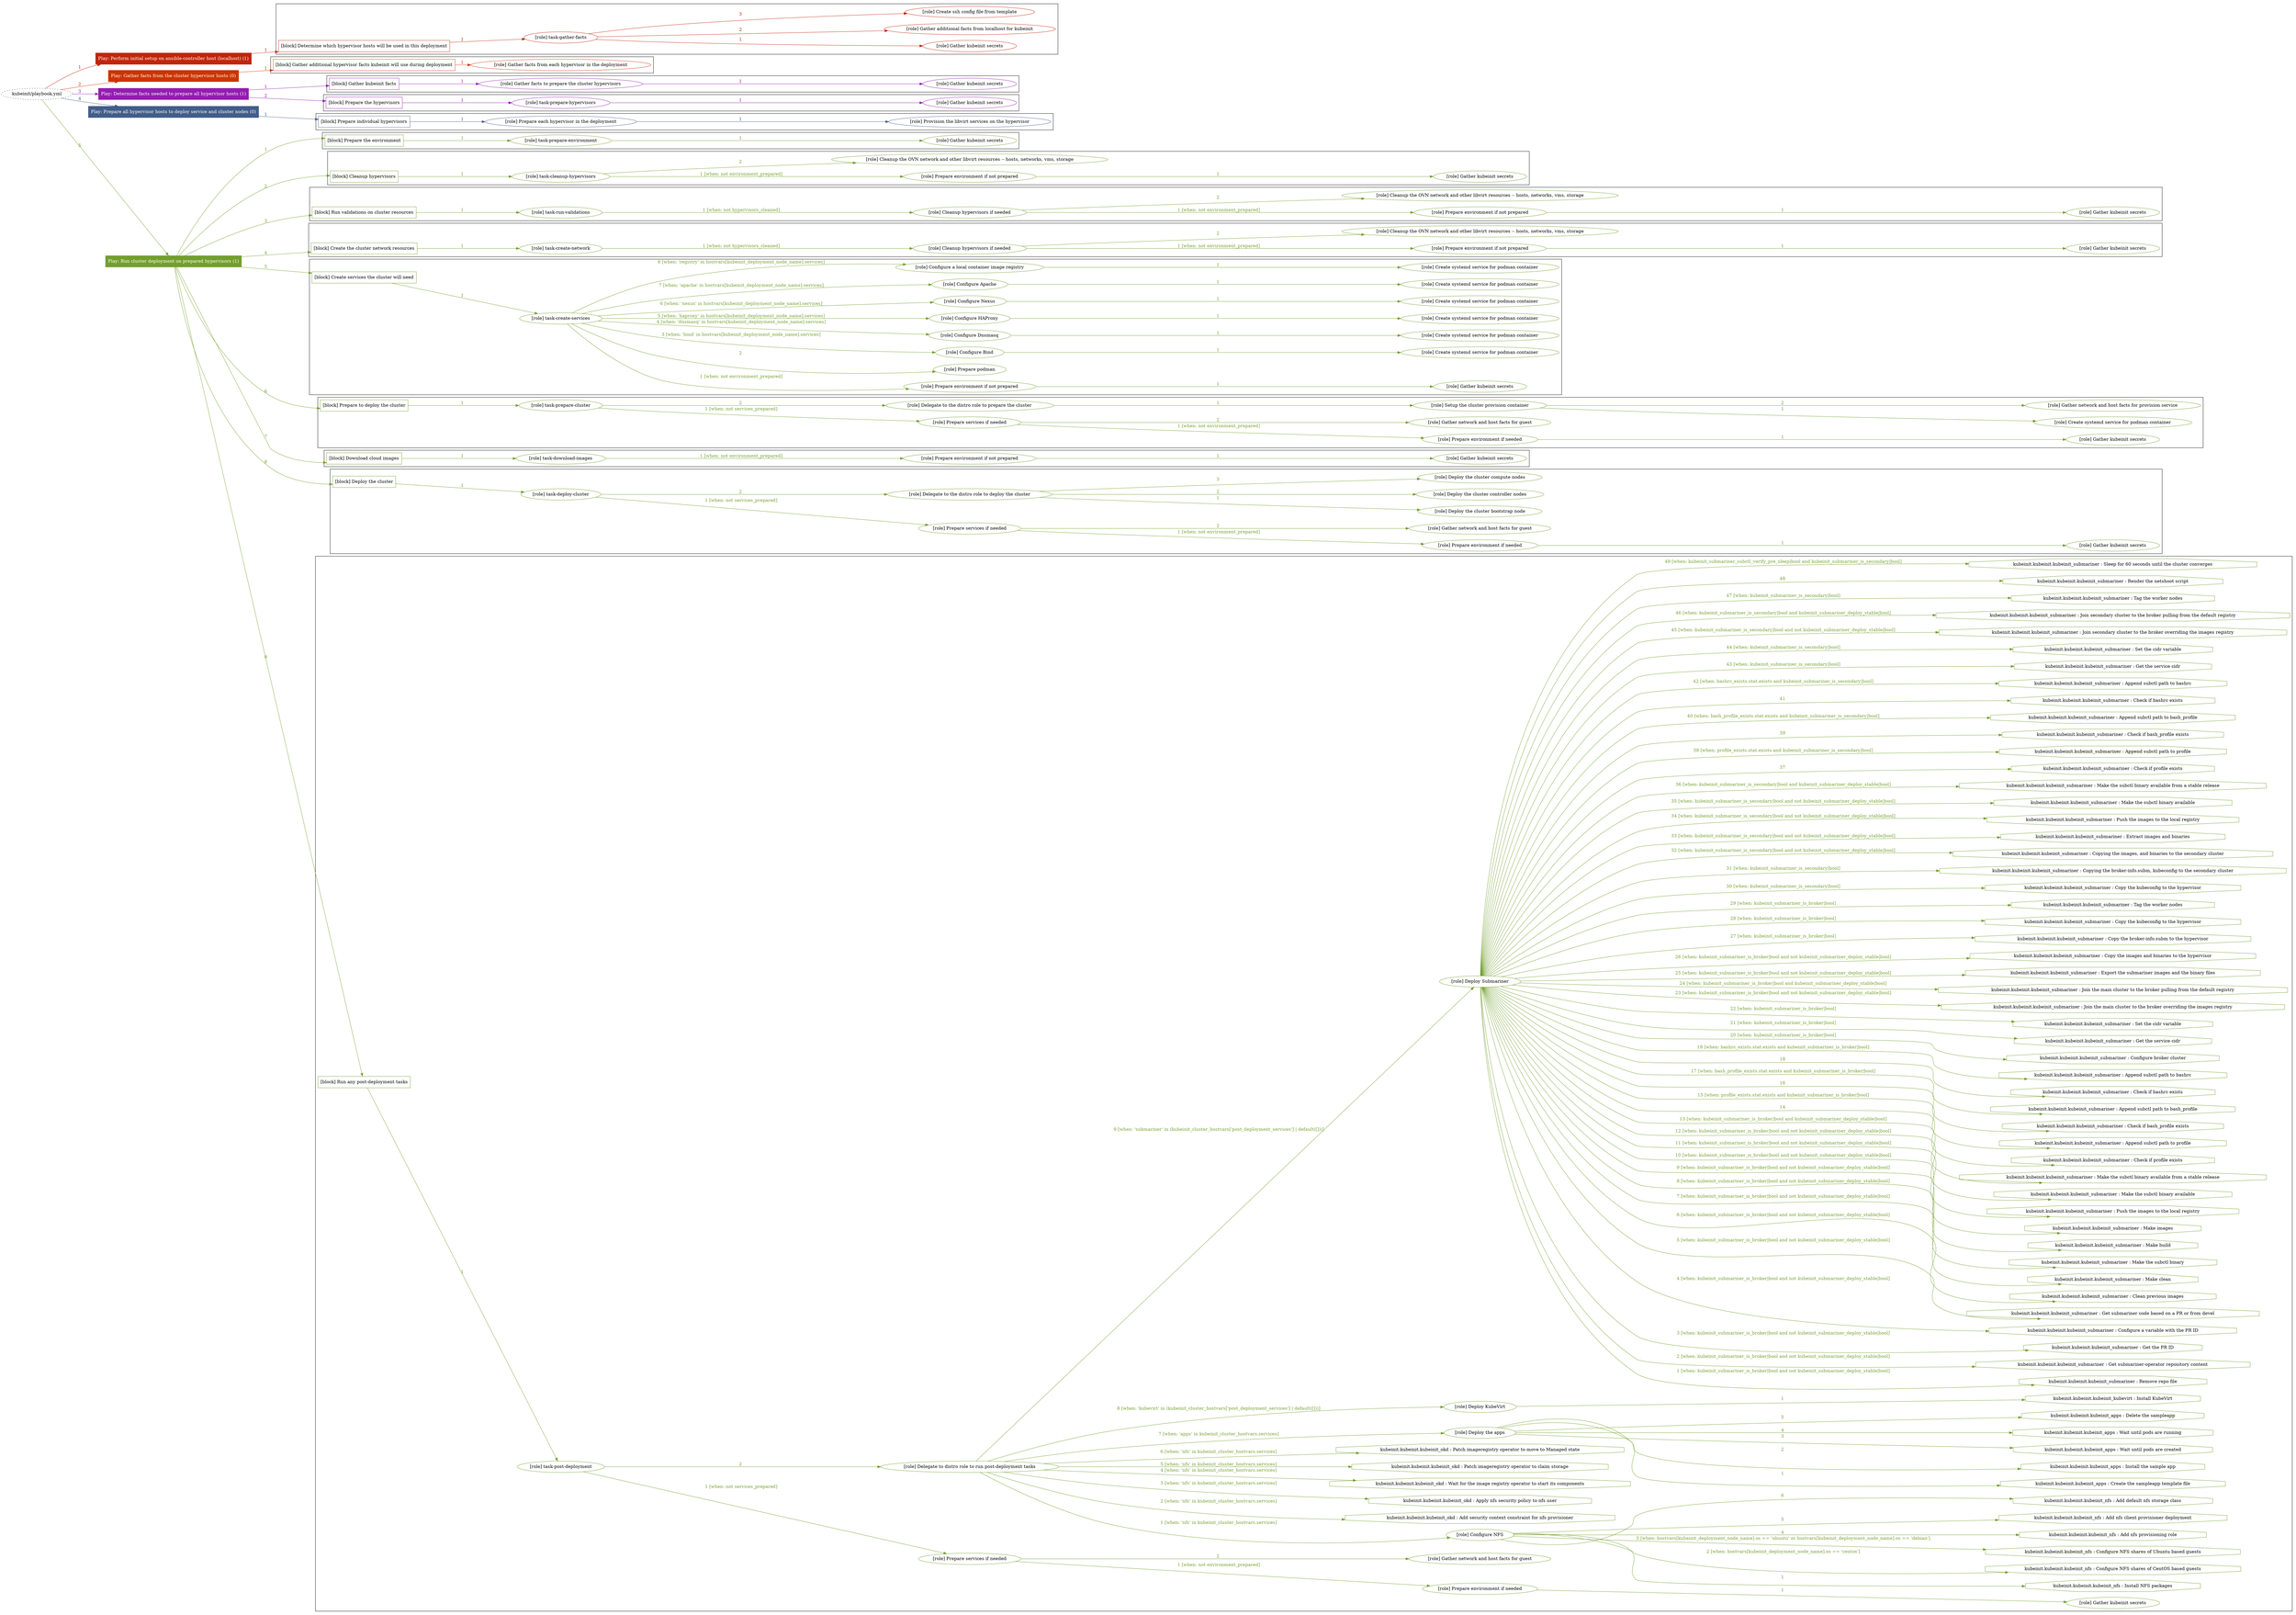 digraph {
	graph [concentrate=true ordering=in rankdir=LR ratio=fill]
	edge [esep=5 sep=10]
	"kubeinit/playbook.yml" [URL="/home/runner/work/kubeinit/kubeinit/kubeinit/playbook.yml" id=playbook_47dd2a67 style=dotted]
	"kubeinit/playbook.yml" -> play_304b4ed4 [label="1 " color="#c0260c" fontcolor="#c0260c" id=edge_7e2b8a1a labeltooltip="1 " tooltip="1 "]
	subgraph "Play: Perform initial setup on ansible-controller host (localhost) (1)" {
		play_304b4ed4 [label="Play: Perform initial setup on ansible-controller host (localhost) (1)" URL="/home/runner/work/kubeinit/kubeinit/kubeinit/playbook.yml" color="#c0260c" fontcolor="#ffffff" id=play_304b4ed4 shape=box style=filled tooltip=localhost]
		play_304b4ed4 -> block_9530026c [label=1 color="#c0260c" fontcolor="#c0260c" id=edge_0acd20ff labeltooltip=1 tooltip=1]
		subgraph cluster_block_9530026c {
			block_9530026c [label="[block] Determine which hypervisor hosts will be used in this deployment" URL="/home/runner/work/kubeinit/kubeinit/kubeinit/playbook.yml" color="#c0260c" id=block_9530026c labeltooltip="Determine which hypervisor hosts will be used in this deployment" shape=box tooltip="Determine which hypervisor hosts will be used in this deployment"]
			block_9530026c -> role_f0418562 [label="1 " color="#c0260c" fontcolor="#c0260c" id=edge_ee7fe15e labeltooltip="1 " tooltip="1 "]
			subgraph "task-gather-facts" {
				role_f0418562 [label="[role] task-gather-facts" URL="/home/runner/work/kubeinit/kubeinit/kubeinit/playbook.yml" color="#c0260c" id=role_f0418562 tooltip="task-gather-facts"]
				role_f0418562 -> role_d360a9b1 [label="1 " color="#c0260c" fontcolor="#c0260c" id=edge_37d21baa labeltooltip="1 " tooltip="1 "]
				subgraph "Gather kubeinit secrets" {
					role_d360a9b1 [label="[role] Gather kubeinit secrets" URL="/home/runner/.ansible/collections/ansible_collections/kubeinit/kubeinit/roles/kubeinit_prepare/tasks/build_hypervisors_group.yml" color="#c0260c" id=role_d360a9b1 tooltip="Gather kubeinit secrets"]
				}
				role_f0418562 -> role_cef32b1f [label="2 " color="#c0260c" fontcolor="#c0260c" id=edge_547bea36 labeltooltip="2 " tooltip="2 "]
				subgraph "Gather additional facts from localhost for kubeinit" {
					role_cef32b1f [label="[role] Gather additional facts from localhost for kubeinit" URL="/home/runner/.ansible/collections/ansible_collections/kubeinit/kubeinit/roles/kubeinit_prepare/tasks/build_hypervisors_group.yml" color="#c0260c" id=role_cef32b1f tooltip="Gather additional facts from localhost for kubeinit"]
				}
				role_f0418562 -> role_72737031 [label="3 " color="#c0260c" fontcolor="#c0260c" id=edge_45d78fd3 labeltooltip="3 " tooltip="3 "]
				subgraph "Create ssh config file from template" {
					role_72737031 [label="[role] Create ssh config file from template" URL="/home/runner/.ansible/collections/ansible_collections/kubeinit/kubeinit/roles/kubeinit_prepare/tasks/build_hypervisors_group.yml" color="#c0260c" id=role_72737031 tooltip="Create ssh config file from template"]
				}
			}
		}
	}
	"kubeinit/playbook.yml" -> play_adad7a27 [label="2 " color="#cb3401" fontcolor="#cb3401" id=edge_5cbf32b6 labeltooltip="2 " tooltip="2 "]
	subgraph "Play: Gather facts from the cluster hypervisor hosts (0)" {
		play_adad7a27 [label="Play: Gather facts from the cluster hypervisor hosts (0)" URL="/home/runner/work/kubeinit/kubeinit/kubeinit/playbook.yml" color="#cb3401" fontcolor="#ffffff" id=play_adad7a27 shape=box style=filled tooltip="Play: Gather facts from the cluster hypervisor hosts (0)"]
		play_adad7a27 -> block_de11dfa8 [label=1 color="#cb3401" fontcolor="#cb3401" id=edge_d8bf0859 labeltooltip=1 tooltip=1]
		subgraph cluster_block_de11dfa8 {
			block_de11dfa8 [label="[block] Gather additional hypervisor facts kubeinit will use during deployment" URL="/home/runner/work/kubeinit/kubeinit/kubeinit/playbook.yml" color="#cb3401" id=block_de11dfa8 labeltooltip="Gather additional hypervisor facts kubeinit will use during deployment" shape=box tooltip="Gather additional hypervisor facts kubeinit will use during deployment"]
			block_de11dfa8 -> role_f3224093 [label="1 " color="#cb3401" fontcolor="#cb3401" id=edge_55937420 labeltooltip="1 " tooltip="1 "]
			subgraph "Gather facts from each hypervisor in the deployment" {
				role_f3224093 [label="[role] Gather facts from each hypervisor in the deployment" URL="/home/runner/work/kubeinit/kubeinit/kubeinit/playbook.yml" color="#cb3401" id=role_f3224093 tooltip="Gather facts from each hypervisor in the deployment"]
			}
		}
	}
	"kubeinit/playbook.yml" -> play_05e54441 [label="3 " color="#931daf" fontcolor="#931daf" id=edge_81603c79 labeltooltip="3 " tooltip="3 "]
	subgraph "Play: Determine facts needed to prepare all hypervisor hosts (1)" {
		play_05e54441 [label="Play: Determine facts needed to prepare all hypervisor hosts (1)" URL="/home/runner/work/kubeinit/kubeinit/kubeinit/playbook.yml" color="#931daf" fontcolor="#ffffff" id=play_05e54441 shape=box style=filled tooltip=localhost]
		play_05e54441 -> block_9c414d05 [label=1 color="#931daf" fontcolor="#931daf" id=edge_d490dbf0 labeltooltip=1 tooltip=1]
		subgraph cluster_block_9c414d05 {
			block_9c414d05 [label="[block] Gather kubeinit facts" URL="/home/runner/work/kubeinit/kubeinit/kubeinit/playbook.yml" color="#931daf" id=block_9c414d05 labeltooltip="Gather kubeinit facts" shape=box tooltip="Gather kubeinit facts"]
			block_9c414d05 -> role_175105d6 [label="1 " color="#931daf" fontcolor="#931daf" id=edge_e1b8680b labeltooltip="1 " tooltip="1 "]
			subgraph "Gather facts to prepare the cluster hypervisors" {
				role_175105d6 [label="[role] Gather facts to prepare the cluster hypervisors" URL="/home/runner/work/kubeinit/kubeinit/kubeinit/playbook.yml" color="#931daf" id=role_175105d6 tooltip="Gather facts to prepare the cluster hypervisors"]
				role_175105d6 -> role_49758591 [label="1 " color="#931daf" fontcolor="#931daf" id=edge_3b83bb69 labeltooltip="1 " tooltip="1 "]
				subgraph "Gather kubeinit secrets" {
					role_49758591 [label="[role] Gather kubeinit secrets" URL="/home/runner/.ansible/collections/ansible_collections/kubeinit/kubeinit/roles/kubeinit_prepare/tasks/gather_kubeinit_facts.yml" color="#931daf" id=role_49758591 tooltip="Gather kubeinit secrets"]
				}
			}
		}
		play_05e54441 -> block_bdba7f28 [label=2 color="#931daf" fontcolor="#931daf" id=edge_b2d8e2dc labeltooltip=2 tooltip=2]
		subgraph cluster_block_bdba7f28 {
			block_bdba7f28 [label="[block] Prepare the hypervisors" URL="/home/runner/work/kubeinit/kubeinit/kubeinit/playbook.yml" color="#931daf" id=block_bdba7f28 labeltooltip="Prepare the hypervisors" shape=box tooltip="Prepare the hypervisors"]
			block_bdba7f28 -> role_f5727fe8 [label="1 " color="#931daf" fontcolor="#931daf" id=edge_8732d7f3 labeltooltip="1 " tooltip="1 "]
			subgraph "task-prepare-hypervisors" {
				role_f5727fe8 [label="[role] task-prepare-hypervisors" URL="/home/runner/work/kubeinit/kubeinit/kubeinit/playbook.yml" color="#931daf" id=role_f5727fe8 tooltip="task-prepare-hypervisors"]
				role_f5727fe8 -> role_8197cbcf [label="1 " color="#931daf" fontcolor="#931daf" id=edge_c5f43669 labeltooltip="1 " tooltip="1 "]
				subgraph "Gather kubeinit secrets" {
					role_8197cbcf [label="[role] Gather kubeinit secrets" URL="/home/runner/.ansible/collections/ansible_collections/kubeinit/kubeinit/roles/kubeinit_prepare/tasks/gather_kubeinit_facts.yml" color="#931daf" id=role_8197cbcf tooltip="Gather kubeinit secrets"]
				}
			}
		}
	}
	"kubeinit/playbook.yml" -> play_5e383a81 [label="4 " color="#425d8a" fontcolor="#425d8a" id=edge_8a298af8 labeltooltip="4 " tooltip="4 "]
	subgraph "Play: Prepare all hypervisor hosts to deploy service and cluster nodes (0)" {
		play_5e383a81 [label="Play: Prepare all hypervisor hosts to deploy service and cluster nodes (0)" URL="/home/runner/work/kubeinit/kubeinit/kubeinit/playbook.yml" color="#425d8a" fontcolor="#ffffff" id=play_5e383a81 shape=box style=filled tooltip="Play: Prepare all hypervisor hosts to deploy service and cluster nodes (0)"]
		play_5e383a81 -> block_c8c99f95 [label=1 color="#425d8a" fontcolor="#425d8a" id=edge_1ba46771 labeltooltip=1 tooltip=1]
		subgraph cluster_block_c8c99f95 {
			block_c8c99f95 [label="[block] Prepare individual hypervisors" URL="/home/runner/work/kubeinit/kubeinit/kubeinit/playbook.yml" color="#425d8a" id=block_c8c99f95 labeltooltip="Prepare individual hypervisors" shape=box tooltip="Prepare individual hypervisors"]
			block_c8c99f95 -> role_5fe34d9e [label="1 " color="#425d8a" fontcolor="#425d8a" id=edge_7cd9bba7 labeltooltip="1 " tooltip="1 "]
			subgraph "Prepare each hypervisor in the deployment" {
				role_5fe34d9e [label="[role] Prepare each hypervisor in the deployment" URL="/home/runner/work/kubeinit/kubeinit/kubeinit/playbook.yml" color="#425d8a" id=role_5fe34d9e tooltip="Prepare each hypervisor in the deployment"]
				role_5fe34d9e -> role_e6721404 [label="1 " color="#425d8a" fontcolor="#425d8a" id=edge_fd51efa7 labeltooltip="1 " tooltip="1 "]
				subgraph "Provision the libvirt services on the hypervisor" {
					role_e6721404 [label="[role] Provision the libvirt services on the hypervisor" URL="/home/runner/.ansible/collections/ansible_collections/kubeinit/kubeinit/roles/kubeinit_prepare/tasks/prepare_hypervisor.yml" color="#425d8a" id=role_e6721404 tooltip="Provision the libvirt services on the hypervisor"]
				}
			}
		}
	}
	"kubeinit/playbook.yml" -> play_f8157d07 [label="5 " color="#729f2d" fontcolor="#729f2d" id=edge_dd733463 labeltooltip="5 " tooltip="5 "]
	subgraph "Play: Run cluster deployment on prepared hypervisors (1)" {
		play_f8157d07 [label="Play: Run cluster deployment on prepared hypervisors (1)" URL="/home/runner/work/kubeinit/kubeinit/kubeinit/playbook.yml" color="#729f2d" fontcolor="#ffffff" id=play_f8157d07 shape=box style=filled tooltip=localhost]
		play_f8157d07 -> block_003bc090 [label=1 color="#729f2d" fontcolor="#729f2d" id=edge_c44fa2e7 labeltooltip=1 tooltip=1]
		subgraph cluster_block_003bc090 {
			block_003bc090 [label="[block] Prepare the environment" URL="/home/runner/work/kubeinit/kubeinit/kubeinit/playbook.yml" color="#729f2d" id=block_003bc090 labeltooltip="Prepare the environment" shape=box tooltip="Prepare the environment"]
			block_003bc090 -> role_3d0c1f03 [label="1 " color="#729f2d" fontcolor="#729f2d" id=edge_95e5c434 labeltooltip="1 " tooltip="1 "]
			subgraph "task-prepare-environment" {
				role_3d0c1f03 [label="[role] task-prepare-environment" URL="/home/runner/work/kubeinit/kubeinit/kubeinit/playbook.yml" color="#729f2d" id=role_3d0c1f03 tooltip="task-prepare-environment"]
				role_3d0c1f03 -> role_f8f599e9 [label="1 " color="#729f2d" fontcolor="#729f2d" id=edge_89af1443 labeltooltip="1 " tooltip="1 "]
				subgraph "Gather kubeinit secrets" {
					role_f8f599e9 [label="[role] Gather kubeinit secrets" URL="/home/runner/.ansible/collections/ansible_collections/kubeinit/kubeinit/roles/kubeinit_prepare/tasks/gather_kubeinit_facts.yml" color="#729f2d" id=role_f8f599e9 tooltip="Gather kubeinit secrets"]
				}
			}
		}
		play_f8157d07 -> block_ff04fd7b [label=2 color="#729f2d" fontcolor="#729f2d" id=edge_b1043c2e labeltooltip=2 tooltip=2]
		subgraph cluster_block_ff04fd7b {
			block_ff04fd7b [label="[block] Cleanup hypervisors" URL="/home/runner/work/kubeinit/kubeinit/kubeinit/playbook.yml" color="#729f2d" id=block_ff04fd7b labeltooltip="Cleanup hypervisors" shape=box tooltip="Cleanup hypervisors"]
			block_ff04fd7b -> role_a1a88937 [label="1 " color="#729f2d" fontcolor="#729f2d" id=edge_66acf2f5 labeltooltip="1 " tooltip="1 "]
			subgraph "task-cleanup-hypervisors" {
				role_a1a88937 [label="[role] task-cleanup-hypervisors" URL="/home/runner/work/kubeinit/kubeinit/kubeinit/playbook.yml" color="#729f2d" id=role_a1a88937 tooltip="task-cleanup-hypervisors"]
				role_a1a88937 -> role_f8e79d15 [label="1 [when: not environment_prepared]" color="#729f2d" fontcolor="#729f2d" id=edge_28c8633a labeltooltip="1 [when: not environment_prepared]" tooltip="1 [when: not environment_prepared]"]
				subgraph "Prepare environment if not prepared" {
					role_f8e79d15 [label="[role] Prepare environment if not prepared" URL="/home/runner/.ansible/collections/ansible_collections/kubeinit/kubeinit/roles/kubeinit_prepare/tasks/cleanup_hypervisors.yml" color="#729f2d" id=role_f8e79d15 tooltip="Prepare environment if not prepared"]
					role_f8e79d15 -> role_1588c076 [label="1 " color="#729f2d" fontcolor="#729f2d" id=edge_0794a5d2 labeltooltip="1 " tooltip="1 "]
					subgraph "Gather kubeinit secrets" {
						role_1588c076 [label="[role] Gather kubeinit secrets" URL="/home/runner/.ansible/collections/ansible_collections/kubeinit/kubeinit/roles/kubeinit_prepare/tasks/gather_kubeinit_facts.yml" color="#729f2d" id=role_1588c076 tooltip="Gather kubeinit secrets"]
					}
				}
				role_a1a88937 -> role_e3bc3ec1 [label="2 " color="#729f2d" fontcolor="#729f2d" id=edge_b0637ecd labeltooltip="2 " tooltip="2 "]
				subgraph "Cleanup the OVN network and other libvirt resources -- hosts, networks, vms, storage" {
					role_e3bc3ec1 [label="[role] Cleanup the OVN network and other libvirt resources -- hosts, networks, vms, storage" URL="/home/runner/.ansible/collections/ansible_collections/kubeinit/kubeinit/roles/kubeinit_prepare/tasks/cleanup_hypervisors.yml" color="#729f2d" id=role_e3bc3ec1 tooltip="Cleanup the OVN network and other libvirt resources -- hosts, networks, vms, storage"]
				}
			}
		}
		play_f8157d07 -> block_711ce28c [label=3 color="#729f2d" fontcolor="#729f2d" id=edge_96847b43 labeltooltip=3 tooltip=3]
		subgraph cluster_block_711ce28c {
			block_711ce28c [label="[block] Run validations on cluster resources" URL="/home/runner/work/kubeinit/kubeinit/kubeinit/playbook.yml" color="#729f2d" id=block_711ce28c labeltooltip="Run validations on cluster resources" shape=box tooltip="Run validations on cluster resources"]
			block_711ce28c -> role_43a09832 [label="1 " color="#729f2d" fontcolor="#729f2d" id=edge_104c7861 labeltooltip="1 " tooltip="1 "]
			subgraph "task-run-validations" {
				role_43a09832 [label="[role] task-run-validations" URL="/home/runner/work/kubeinit/kubeinit/kubeinit/playbook.yml" color="#729f2d" id=role_43a09832 tooltip="task-run-validations"]
				role_43a09832 -> role_9eef7f50 [label="1 [when: not hypervisors_cleaned]" color="#729f2d" fontcolor="#729f2d" id=edge_7425deb6 labeltooltip="1 [when: not hypervisors_cleaned]" tooltip="1 [when: not hypervisors_cleaned]"]
				subgraph "Cleanup hypervisors if needed" {
					role_9eef7f50 [label="[role] Cleanup hypervisors if needed" URL="/home/runner/.ansible/collections/ansible_collections/kubeinit/kubeinit/roles/kubeinit_validations/tasks/main.yml" color="#729f2d" id=role_9eef7f50 tooltip="Cleanup hypervisors if needed"]
					role_9eef7f50 -> role_9009e6fc [label="1 [when: not environment_prepared]" color="#729f2d" fontcolor="#729f2d" id=edge_c50549a9 labeltooltip="1 [when: not environment_prepared]" tooltip="1 [when: not environment_prepared]"]
					subgraph "Prepare environment if not prepared" {
						role_9009e6fc [label="[role] Prepare environment if not prepared" URL="/home/runner/.ansible/collections/ansible_collections/kubeinit/kubeinit/roles/kubeinit_prepare/tasks/cleanup_hypervisors.yml" color="#729f2d" id=role_9009e6fc tooltip="Prepare environment if not prepared"]
						role_9009e6fc -> role_0bf8137a [label="1 " color="#729f2d" fontcolor="#729f2d" id=edge_e2c0dc1e labeltooltip="1 " tooltip="1 "]
						subgraph "Gather kubeinit secrets" {
							role_0bf8137a [label="[role] Gather kubeinit secrets" URL="/home/runner/.ansible/collections/ansible_collections/kubeinit/kubeinit/roles/kubeinit_prepare/tasks/gather_kubeinit_facts.yml" color="#729f2d" id=role_0bf8137a tooltip="Gather kubeinit secrets"]
						}
					}
					role_9eef7f50 -> role_174f54ff [label="2 " color="#729f2d" fontcolor="#729f2d" id=edge_21e6622e labeltooltip="2 " tooltip="2 "]
					subgraph "Cleanup the OVN network and other libvirt resources -- hosts, networks, vms, storage" {
						role_174f54ff [label="[role] Cleanup the OVN network and other libvirt resources -- hosts, networks, vms, storage" URL="/home/runner/.ansible/collections/ansible_collections/kubeinit/kubeinit/roles/kubeinit_prepare/tasks/cleanup_hypervisors.yml" color="#729f2d" id=role_174f54ff tooltip="Cleanup the OVN network and other libvirt resources -- hosts, networks, vms, storage"]
					}
				}
			}
		}
		play_f8157d07 -> block_b53950ef [label=4 color="#729f2d" fontcolor="#729f2d" id=edge_171378e5 labeltooltip=4 tooltip=4]
		subgraph cluster_block_b53950ef {
			block_b53950ef [label="[block] Create the cluster network resources" URL="/home/runner/work/kubeinit/kubeinit/kubeinit/playbook.yml" color="#729f2d" id=block_b53950ef labeltooltip="Create the cluster network resources" shape=box tooltip="Create the cluster network resources"]
			block_b53950ef -> role_3cd0caf2 [label="1 " color="#729f2d" fontcolor="#729f2d" id=edge_3f61a7d9 labeltooltip="1 " tooltip="1 "]
			subgraph "task-create-network" {
				role_3cd0caf2 [label="[role] task-create-network" URL="/home/runner/work/kubeinit/kubeinit/kubeinit/playbook.yml" color="#729f2d" id=role_3cd0caf2 tooltip="task-create-network"]
				role_3cd0caf2 -> role_53fe40d8 [label="1 [when: not hypervisors_cleaned]" color="#729f2d" fontcolor="#729f2d" id=edge_a562e972 labeltooltip="1 [when: not hypervisors_cleaned]" tooltip="1 [when: not hypervisors_cleaned]"]
				subgraph "Cleanup hypervisors if needed" {
					role_53fe40d8 [label="[role] Cleanup hypervisors if needed" URL="/home/runner/.ansible/collections/ansible_collections/kubeinit/kubeinit/roles/kubeinit_libvirt/tasks/create_network.yml" color="#729f2d" id=role_53fe40d8 tooltip="Cleanup hypervisors if needed"]
					role_53fe40d8 -> role_be698ede [label="1 [when: not environment_prepared]" color="#729f2d" fontcolor="#729f2d" id=edge_67d73710 labeltooltip="1 [when: not environment_prepared]" tooltip="1 [when: not environment_prepared]"]
					subgraph "Prepare environment if not prepared" {
						role_be698ede [label="[role] Prepare environment if not prepared" URL="/home/runner/.ansible/collections/ansible_collections/kubeinit/kubeinit/roles/kubeinit_prepare/tasks/cleanup_hypervisors.yml" color="#729f2d" id=role_be698ede tooltip="Prepare environment if not prepared"]
						role_be698ede -> role_a9d5edb8 [label="1 " color="#729f2d" fontcolor="#729f2d" id=edge_b171276c labeltooltip="1 " tooltip="1 "]
						subgraph "Gather kubeinit secrets" {
							role_a9d5edb8 [label="[role] Gather kubeinit secrets" URL="/home/runner/.ansible/collections/ansible_collections/kubeinit/kubeinit/roles/kubeinit_prepare/tasks/gather_kubeinit_facts.yml" color="#729f2d" id=role_a9d5edb8 tooltip="Gather kubeinit secrets"]
						}
					}
					role_53fe40d8 -> role_a6a0000c [label="2 " color="#729f2d" fontcolor="#729f2d" id=edge_8c15ed56 labeltooltip="2 " tooltip="2 "]
					subgraph "Cleanup the OVN network and other libvirt resources -- hosts, networks, vms, storage" {
						role_a6a0000c [label="[role] Cleanup the OVN network and other libvirt resources -- hosts, networks, vms, storage" URL="/home/runner/.ansible/collections/ansible_collections/kubeinit/kubeinit/roles/kubeinit_prepare/tasks/cleanup_hypervisors.yml" color="#729f2d" id=role_a6a0000c tooltip="Cleanup the OVN network and other libvirt resources -- hosts, networks, vms, storage"]
					}
				}
			}
		}
		play_f8157d07 -> block_bbc884ce [label=5 color="#729f2d" fontcolor="#729f2d" id=edge_dced11a5 labeltooltip=5 tooltip=5]
		subgraph cluster_block_bbc884ce {
			block_bbc884ce [label="[block] Create services the cluster will need" URL="/home/runner/work/kubeinit/kubeinit/kubeinit/playbook.yml" color="#729f2d" id=block_bbc884ce labeltooltip="Create services the cluster will need" shape=box tooltip="Create services the cluster will need"]
			block_bbc884ce -> role_6df731b5 [label="1 " color="#729f2d" fontcolor="#729f2d" id=edge_dec413af labeltooltip="1 " tooltip="1 "]
			subgraph "task-create-services" {
				role_6df731b5 [label="[role] task-create-services" URL="/home/runner/work/kubeinit/kubeinit/kubeinit/playbook.yml" color="#729f2d" id=role_6df731b5 tooltip="task-create-services"]
				role_6df731b5 -> role_2dac2605 [label="1 [when: not environment_prepared]" color="#729f2d" fontcolor="#729f2d" id=edge_f8402169 labeltooltip="1 [when: not environment_prepared]" tooltip="1 [when: not environment_prepared]"]
				subgraph "Prepare environment if not prepared" {
					role_2dac2605 [label="[role] Prepare environment if not prepared" URL="/home/runner/.ansible/collections/ansible_collections/kubeinit/kubeinit/roles/kubeinit_services/tasks/main.yml" color="#729f2d" id=role_2dac2605 tooltip="Prepare environment if not prepared"]
					role_2dac2605 -> role_1c5d03a4 [label="1 " color="#729f2d" fontcolor="#729f2d" id=edge_8188d2f7 labeltooltip="1 " tooltip="1 "]
					subgraph "Gather kubeinit secrets" {
						role_1c5d03a4 [label="[role] Gather kubeinit secrets" URL="/home/runner/.ansible/collections/ansible_collections/kubeinit/kubeinit/roles/kubeinit_prepare/tasks/gather_kubeinit_facts.yml" color="#729f2d" id=role_1c5d03a4 tooltip="Gather kubeinit secrets"]
					}
				}
				role_6df731b5 -> role_908a323d [label="2 " color="#729f2d" fontcolor="#729f2d" id=edge_e6e11c1c labeltooltip="2 " tooltip="2 "]
				subgraph "Prepare podman" {
					role_908a323d [label="[role] Prepare podman" URL="/home/runner/.ansible/collections/ansible_collections/kubeinit/kubeinit/roles/kubeinit_services/tasks/00_create_service_pod.yml" color="#729f2d" id=role_908a323d tooltip="Prepare podman"]
				}
				role_6df731b5 -> role_f2b5102f [label="3 [when: 'bind' in hostvars[kubeinit_deployment_node_name].services]" color="#729f2d" fontcolor="#729f2d" id=edge_f12e006e labeltooltip="3 [when: 'bind' in hostvars[kubeinit_deployment_node_name].services]" tooltip="3 [when: 'bind' in hostvars[kubeinit_deployment_node_name].services]"]
				subgraph "Configure Bind" {
					role_f2b5102f [label="[role] Configure Bind" URL="/home/runner/.ansible/collections/ansible_collections/kubeinit/kubeinit/roles/kubeinit_services/tasks/start_services_containers.yml" color="#729f2d" id=role_f2b5102f tooltip="Configure Bind"]
					role_f2b5102f -> role_0d4d8322 [label="1 " color="#729f2d" fontcolor="#729f2d" id=edge_70d9b5eb labeltooltip="1 " tooltip="1 "]
					subgraph "Create systemd service for podman container" {
						role_0d4d8322 [label="[role] Create systemd service for podman container" URL="/home/runner/.ansible/collections/ansible_collections/kubeinit/kubeinit/roles/kubeinit_bind/tasks/main.yml" color="#729f2d" id=role_0d4d8322 tooltip="Create systemd service for podman container"]
					}
				}
				role_6df731b5 -> role_657d7bfd [label="4 [when: 'dnsmasq' in hostvars[kubeinit_deployment_node_name].services]" color="#729f2d" fontcolor="#729f2d" id=edge_7caa1fa7 labeltooltip="4 [when: 'dnsmasq' in hostvars[kubeinit_deployment_node_name].services]" tooltip="4 [when: 'dnsmasq' in hostvars[kubeinit_deployment_node_name].services]"]
				subgraph "Configure Dnsmasq" {
					role_657d7bfd [label="[role] Configure Dnsmasq" URL="/home/runner/.ansible/collections/ansible_collections/kubeinit/kubeinit/roles/kubeinit_services/tasks/start_services_containers.yml" color="#729f2d" id=role_657d7bfd tooltip="Configure Dnsmasq"]
					role_657d7bfd -> role_9e6f5a03 [label="1 " color="#729f2d" fontcolor="#729f2d" id=edge_fbbc9449 labeltooltip="1 " tooltip="1 "]
					subgraph "Create systemd service for podman container" {
						role_9e6f5a03 [label="[role] Create systemd service for podman container" URL="/home/runner/.ansible/collections/ansible_collections/kubeinit/kubeinit/roles/kubeinit_dnsmasq/tasks/main.yml" color="#729f2d" id=role_9e6f5a03 tooltip="Create systemd service for podman container"]
					}
				}
				role_6df731b5 -> role_01b94a1c [label="5 [when: 'haproxy' in hostvars[kubeinit_deployment_node_name].services]" color="#729f2d" fontcolor="#729f2d" id=edge_e2e766bc labeltooltip="5 [when: 'haproxy' in hostvars[kubeinit_deployment_node_name].services]" tooltip="5 [when: 'haproxy' in hostvars[kubeinit_deployment_node_name].services]"]
				subgraph "Configure HAProxy" {
					role_01b94a1c [label="[role] Configure HAProxy" URL="/home/runner/.ansible/collections/ansible_collections/kubeinit/kubeinit/roles/kubeinit_services/tasks/start_services_containers.yml" color="#729f2d" id=role_01b94a1c tooltip="Configure HAProxy"]
					role_01b94a1c -> role_190bc7b2 [label="1 " color="#729f2d" fontcolor="#729f2d" id=edge_bf3d0897 labeltooltip="1 " tooltip="1 "]
					subgraph "Create systemd service for podman container" {
						role_190bc7b2 [label="[role] Create systemd service for podman container" URL="/home/runner/.ansible/collections/ansible_collections/kubeinit/kubeinit/roles/kubeinit_haproxy/tasks/main.yml" color="#729f2d" id=role_190bc7b2 tooltip="Create systemd service for podman container"]
					}
				}
				role_6df731b5 -> role_25202058 [label="6 [when: 'nexus' in hostvars[kubeinit_deployment_node_name].services]" color="#729f2d" fontcolor="#729f2d" id=edge_7f616e03 labeltooltip="6 [when: 'nexus' in hostvars[kubeinit_deployment_node_name].services]" tooltip="6 [when: 'nexus' in hostvars[kubeinit_deployment_node_name].services]"]
				subgraph "Configure Nexus" {
					role_25202058 [label="[role] Configure Nexus" URL="/home/runner/.ansible/collections/ansible_collections/kubeinit/kubeinit/roles/kubeinit_services/tasks/start_services_containers.yml" color="#729f2d" id=role_25202058 tooltip="Configure Nexus"]
					role_25202058 -> role_821d7816 [label="1 " color="#729f2d" fontcolor="#729f2d" id=edge_2030a1ab labeltooltip="1 " tooltip="1 "]
					subgraph "Create systemd service for podman container" {
						role_821d7816 [label="[role] Create systemd service for podman container" URL="/home/runner/.ansible/collections/ansible_collections/kubeinit/kubeinit/roles/kubeinit_nexus/tasks/main.yml" color="#729f2d" id=role_821d7816 tooltip="Create systemd service for podman container"]
					}
				}
				role_6df731b5 -> role_4e271673 [label="7 [when: 'apache' in hostvars[kubeinit_deployment_node_name].services]" color="#729f2d" fontcolor="#729f2d" id=edge_49ea53e4 labeltooltip="7 [when: 'apache' in hostvars[kubeinit_deployment_node_name].services]" tooltip="7 [when: 'apache' in hostvars[kubeinit_deployment_node_name].services]"]
				subgraph "Configure Apache" {
					role_4e271673 [label="[role] Configure Apache" URL="/home/runner/.ansible/collections/ansible_collections/kubeinit/kubeinit/roles/kubeinit_services/tasks/start_services_containers.yml" color="#729f2d" id=role_4e271673 tooltip="Configure Apache"]
					role_4e271673 -> role_bcf622bc [label="1 " color="#729f2d" fontcolor="#729f2d" id=edge_9cd64f40 labeltooltip="1 " tooltip="1 "]
					subgraph "Create systemd service for podman container" {
						role_bcf622bc [label="[role] Create systemd service for podman container" URL="/home/runner/.ansible/collections/ansible_collections/kubeinit/kubeinit/roles/kubeinit_apache/tasks/main.yml" color="#729f2d" id=role_bcf622bc tooltip="Create systemd service for podman container"]
					}
				}
				role_6df731b5 -> role_1683debb [label="8 [when: 'registry' in hostvars[kubeinit_deployment_node_name].services]" color="#729f2d" fontcolor="#729f2d" id=edge_856ec820 labeltooltip="8 [when: 'registry' in hostvars[kubeinit_deployment_node_name].services]" tooltip="8 [when: 'registry' in hostvars[kubeinit_deployment_node_name].services]"]
				subgraph "Configure a local container image registry" {
					role_1683debb [label="[role] Configure a local container image registry" URL="/home/runner/.ansible/collections/ansible_collections/kubeinit/kubeinit/roles/kubeinit_services/tasks/start_services_containers.yml" color="#729f2d" id=role_1683debb tooltip="Configure a local container image registry"]
					role_1683debb -> role_0cadef4f [label="1 " color="#729f2d" fontcolor="#729f2d" id=edge_1bc0b39d labeltooltip="1 " tooltip="1 "]
					subgraph "Create systemd service for podman container" {
						role_0cadef4f [label="[role] Create systemd service for podman container" URL="/home/runner/.ansible/collections/ansible_collections/kubeinit/kubeinit/roles/kubeinit_registry/tasks/main.yml" color="#729f2d" id=role_0cadef4f tooltip="Create systemd service for podman container"]
					}
				}
			}
		}
		play_f8157d07 -> block_0de3e405 [label=6 color="#729f2d" fontcolor="#729f2d" id=edge_11e1360d labeltooltip=6 tooltip=6]
		subgraph cluster_block_0de3e405 {
			block_0de3e405 [label="[block] Prepare to deploy the cluster" URL="/home/runner/work/kubeinit/kubeinit/kubeinit/playbook.yml" color="#729f2d" id=block_0de3e405 labeltooltip="Prepare to deploy the cluster" shape=box tooltip="Prepare to deploy the cluster"]
			block_0de3e405 -> role_62975bcc [label="1 " color="#729f2d" fontcolor="#729f2d" id=edge_a955c77d labeltooltip="1 " tooltip="1 "]
			subgraph "task-prepare-cluster" {
				role_62975bcc [label="[role] task-prepare-cluster" URL="/home/runner/work/kubeinit/kubeinit/kubeinit/playbook.yml" color="#729f2d" id=role_62975bcc tooltip="task-prepare-cluster"]
				role_62975bcc -> role_a43c2c01 [label="1 [when: not services_prepared]" color="#729f2d" fontcolor="#729f2d" id=edge_fff77964 labeltooltip="1 [when: not services_prepared]" tooltip="1 [when: not services_prepared]"]
				subgraph "Prepare services if needed" {
					role_a43c2c01 [label="[role] Prepare services if needed" URL="/home/runner/.ansible/collections/ansible_collections/kubeinit/kubeinit/roles/kubeinit_prepare/tasks/prepare_cluster.yml" color="#729f2d" id=role_a43c2c01 tooltip="Prepare services if needed"]
					role_a43c2c01 -> role_e13140ed [label="1 [when: not environment_prepared]" color="#729f2d" fontcolor="#729f2d" id=edge_df17c1f8 labeltooltip="1 [when: not environment_prepared]" tooltip="1 [when: not environment_prepared]"]
					subgraph "Prepare environment if needed" {
						role_e13140ed [label="[role] Prepare environment if needed" URL="/home/runner/.ansible/collections/ansible_collections/kubeinit/kubeinit/roles/kubeinit_services/tasks/prepare_services.yml" color="#729f2d" id=role_e13140ed tooltip="Prepare environment if needed"]
						role_e13140ed -> role_d3d09cf2 [label="1 " color="#729f2d" fontcolor="#729f2d" id=edge_4d91bee8 labeltooltip="1 " tooltip="1 "]
						subgraph "Gather kubeinit secrets" {
							role_d3d09cf2 [label="[role] Gather kubeinit secrets" URL="/home/runner/.ansible/collections/ansible_collections/kubeinit/kubeinit/roles/kubeinit_prepare/tasks/gather_kubeinit_facts.yml" color="#729f2d" id=role_d3d09cf2 tooltip="Gather kubeinit secrets"]
						}
					}
					role_a43c2c01 -> role_d702a6ec [label="2 " color="#729f2d" fontcolor="#729f2d" id=edge_7f95fda1 labeltooltip="2 " tooltip="2 "]
					subgraph "Gather network and host facts for guest" {
						role_d702a6ec [label="[role] Gather network and host facts for guest" URL="/home/runner/.ansible/collections/ansible_collections/kubeinit/kubeinit/roles/kubeinit_services/tasks/prepare_services.yml" color="#729f2d" id=role_d702a6ec tooltip="Gather network and host facts for guest"]
					}
				}
				role_62975bcc -> role_0aa0a5cd [label="2 " color="#729f2d" fontcolor="#729f2d" id=edge_fc69fead labeltooltip="2 " tooltip="2 "]
				subgraph "Delegate to the distro role to prepare the cluster" {
					role_0aa0a5cd [label="[role] Delegate to the distro role to prepare the cluster" URL="/home/runner/.ansible/collections/ansible_collections/kubeinit/kubeinit/roles/kubeinit_prepare/tasks/prepare_cluster.yml" color="#729f2d" id=role_0aa0a5cd tooltip="Delegate to the distro role to prepare the cluster"]
					role_0aa0a5cd -> role_5d9c8ec4 [label="1 " color="#729f2d" fontcolor="#729f2d" id=edge_4cde98b4 labeltooltip="1 " tooltip="1 "]
					subgraph "Setup the cluster provision container" {
						role_5d9c8ec4 [label="[role] Setup the cluster provision container" URL="/home/runner/.ansible/collections/ansible_collections/kubeinit/kubeinit/roles/kubeinit_okd/tasks/prepare_cluster.yml" color="#729f2d" id=role_5d9c8ec4 tooltip="Setup the cluster provision container"]
						role_5d9c8ec4 -> role_c68afe41 [label="1 " color="#729f2d" fontcolor="#729f2d" id=edge_36675af4 labeltooltip="1 " tooltip="1 "]
						subgraph "Create systemd service for podman container" {
							role_c68afe41 [label="[role] Create systemd service for podman container" URL="/home/runner/.ansible/collections/ansible_collections/kubeinit/kubeinit/roles/kubeinit_services/tasks/create_provision_container.yml" color="#729f2d" id=role_c68afe41 tooltip="Create systemd service for podman container"]
						}
						role_5d9c8ec4 -> role_171409c1 [label="2 " color="#729f2d" fontcolor="#729f2d" id=edge_52959234 labeltooltip="2 " tooltip="2 "]
						subgraph "Gather network and host facts for provision service" {
							role_171409c1 [label="[role] Gather network and host facts for provision service" URL="/home/runner/.ansible/collections/ansible_collections/kubeinit/kubeinit/roles/kubeinit_services/tasks/create_provision_container.yml" color="#729f2d" id=role_171409c1 tooltip="Gather network and host facts for provision service"]
						}
					}
				}
			}
		}
		play_f8157d07 -> block_0d8af1be [label=7 color="#729f2d" fontcolor="#729f2d" id=edge_9515638e labeltooltip=7 tooltip=7]
		subgraph cluster_block_0d8af1be {
			block_0d8af1be [label="[block] Download cloud images" URL="/home/runner/work/kubeinit/kubeinit/kubeinit/playbook.yml" color="#729f2d" id=block_0d8af1be labeltooltip="Download cloud images" shape=box tooltip="Download cloud images"]
			block_0d8af1be -> role_4aea310a [label="1 " color="#729f2d" fontcolor="#729f2d" id=edge_7118a1ae labeltooltip="1 " tooltip="1 "]
			subgraph "task-download-images" {
				role_4aea310a [label="[role] task-download-images" URL="/home/runner/work/kubeinit/kubeinit/kubeinit/playbook.yml" color="#729f2d" id=role_4aea310a tooltip="task-download-images"]
				role_4aea310a -> role_4cd2ed66 [label="1 [when: not environment_prepared]" color="#729f2d" fontcolor="#729f2d" id=edge_57db2187 labeltooltip="1 [when: not environment_prepared]" tooltip="1 [when: not environment_prepared]"]
				subgraph "Prepare environment if not prepared" {
					role_4cd2ed66 [label="[role] Prepare environment if not prepared" URL="/home/runner/.ansible/collections/ansible_collections/kubeinit/kubeinit/roles/kubeinit_libvirt/tasks/download_cloud_images.yml" color="#729f2d" id=role_4cd2ed66 tooltip="Prepare environment if not prepared"]
					role_4cd2ed66 -> role_5cbc3b3a [label="1 " color="#729f2d" fontcolor="#729f2d" id=edge_ad9e4e3e labeltooltip="1 " tooltip="1 "]
					subgraph "Gather kubeinit secrets" {
						role_5cbc3b3a [label="[role] Gather kubeinit secrets" URL="/home/runner/.ansible/collections/ansible_collections/kubeinit/kubeinit/roles/kubeinit_prepare/tasks/gather_kubeinit_facts.yml" color="#729f2d" id=role_5cbc3b3a tooltip="Gather kubeinit secrets"]
					}
				}
			}
		}
		play_f8157d07 -> block_55b23693 [label=8 color="#729f2d" fontcolor="#729f2d" id=edge_028027c4 labeltooltip=8 tooltip=8]
		subgraph cluster_block_55b23693 {
			block_55b23693 [label="[block] Deploy the cluster" URL="/home/runner/work/kubeinit/kubeinit/kubeinit/playbook.yml" color="#729f2d" id=block_55b23693 labeltooltip="Deploy the cluster" shape=box tooltip="Deploy the cluster"]
			block_55b23693 -> role_7f76453d [label="1 " color="#729f2d" fontcolor="#729f2d" id=edge_40ab70d1 labeltooltip="1 " tooltip="1 "]
			subgraph "task-deploy-cluster" {
				role_7f76453d [label="[role] task-deploy-cluster" URL="/home/runner/work/kubeinit/kubeinit/kubeinit/playbook.yml" color="#729f2d" id=role_7f76453d tooltip="task-deploy-cluster"]
				role_7f76453d -> role_3bfe098e [label="1 [when: not services_prepared]" color="#729f2d" fontcolor="#729f2d" id=edge_3d8e787c labeltooltip="1 [when: not services_prepared]" tooltip="1 [when: not services_prepared]"]
				subgraph "Prepare services if needed" {
					role_3bfe098e [label="[role] Prepare services if needed" URL="/home/runner/.ansible/collections/ansible_collections/kubeinit/kubeinit/roles/kubeinit_prepare/tasks/deploy_cluster.yml" color="#729f2d" id=role_3bfe098e tooltip="Prepare services if needed"]
					role_3bfe098e -> role_5df81b4b [label="1 [when: not environment_prepared]" color="#729f2d" fontcolor="#729f2d" id=edge_c3bdf785 labeltooltip="1 [when: not environment_prepared]" tooltip="1 [when: not environment_prepared]"]
					subgraph "Prepare environment if needed" {
						role_5df81b4b [label="[role] Prepare environment if needed" URL="/home/runner/.ansible/collections/ansible_collections/kubeinit/kubeinit/roles/kubeinit_services/tasks/prepare_services.yml" color="#729f2d" id=role_5df81b4b tooltip="Prepare environment if needed"]
						role_5df81b4b -> role_322c09c7 [label="1 " color="#729f2d" fontcolor="#729f2d" id=edge_91b55b2c labeltooltip="1 " tooltip="1 "]
						subgraph "Gather kubeinit secrets" {
							role_322c09c7 [label="[role] Gather kubeinit secrets" URL="/home/runner/.ansible/collections/ansible_collections/kubeinit/kubeinit/roles/kubeinit_prepare/tasks/gather_kubeinit_facts.yml" color="#729f2d" id=role_322c09c7 tooltip="Gather kubeinit secrets"]
						}
					}
					role_3bfe098e -> role_565a6ab3 [label="2 " color="#729f2d" fontcolor="#729f2d" id=edge_223d2c49 labeltooltip="2 " tooltip="2 "]
					subgraph "Gather network and host facts for guest" {
						role_565a6ab3 [label="[role] Gather network and host facts for guest" URL="/home/runner/.ansible/collections/ansible_collections/kubeinit/kubeinit/roles/kubeinit_services/tasks/prepare_services.yml" color="#729f2d" id=role_565a6ab3 tooltip="Gather network and host facts for guest"]
					}
				}
				role_7f76453d -> role_235f015d [label="2 " color="#729f2d" fontcolor="#729f2d" id=edge_3fc45911 labeltooltip="2 " tooltip="2 "]
				subgraph "Delegate to the distro role to deploy the cluster" {
					role_235f015d [label="[role] Delegate to the distro role to deploy the cluster" URL="/home/runner/.ansible/collections/ansible_collections/kubeinit/kubeinit/roles/kubeinit_prepare/tasks/deploy_cluster.yml" color="#729f2d" id=role_235f015d tooltip="Delegate to the distro role to deploy the cluster"]
					role_235f015d -> role_abb1eeb7 [label="1 " color="#729f2d" fontcolor="#729f2d" id=edge_420c218c labeltooltip="1 " tooltip="1 "]
					subgraph "Deploy the cluster bootstrap node" {
						role_abb1eeb7 [label="[role] Deploy the cluster bootstrap node" URL="/home/runner/.ansible/collections/ansible_collections/kubeinit/kubeinit/roles/kubeinit_okd/tasks/main.yml" color="#729f2d" id=role_abb1eeb7 tooltip="Deploy the cluster bootstrap node"]
					}
					role_235f015d -> role_0104c1d3 [label="2 " color="#729f2d" fontcolor="#729f2d" id=edge_aee03977 labeltooltip="2 " tooltip="2 "]
					subgraph "Deploy the cluster controller nodes" {
						role_0104c1d3 [label="[role] Deploy the cluster controller nodes" URL="/home/runner/.ansible/collections/ansible_collections/kubeinit/kubeinit/roles/kubeinit_okd/tasks/main.yml" color="#729f2d" id=role_0104c1d3 tooltip="Deploy the cluster controller nodes"]
					}
					role_235f015d -> role_86b7c23e [label="3 " color="#729f2d" fontcolor="#729f2d" id=edge_0b3c68ce labeltooltip="3 " tooltip="3 "]
					subgraph "Deploy the cluster compute nodes" {
						role_86b7c23e [label="[role] Deploy the cluster compute nodes" URL="/home/runner/.ansible/collections/ansible_collections/kubeinit/kubeinit/roles/kubeinit_okd/tasks/main.yml" color="#729f2d" id=role_86b7c23e tooltip="Deploy the cluster compute nodes"]
					}
				}
			}
		}
		play_f8157d07 -> block_49877cc5 [label=9 color="#729f2d" fontcolor="#729f2d" id=edge_1863c898 labeltooltip=9 tooltip=9]
		subgraph cluster_block_49877cc5 {
			block_49877cc5 [label="[block] Run any post-deployment tasks" URL="/home/runner/work/kubeinit/kubeinit/kubeinit/playbook.yml" color="#729f2d" id=block_49877cc5 labeltooltip="Run any post-deployment tasks" shape=box tooltip="Run any post-deployment tasks"]
			block_49877cc5 -> role_72e0e86d [label="1 " color="#729f2d" fontcolor="#729f2d" id=edge_768256ff labeltooltip="1 " tooltip="1 "]
			subgraph "task-post-deployment" {
				role_72e0e86d [label="[role] task-post-deployment" URL="/home/runner/work/kubeinit/kubeinit/kubeinit/playbook.yml" color="#729f2d" id=role_72e0e86d tooltip="task-post-deployment"]
				role_72e0e86d -> role_88c98004 [label="1 [when: not services_prepared]" color="#729f2d" fontcolor="#729f2d" id=edge_34ea9bfd labeltooltip="1 [when: not services_prepared]" tooltip="1 [when: not services_prepared]"]
				subgraph "Prepare services if needed" {
					role_88c98004 [label="[role] Prepare services if needed" URL="/home/runner/.ansible/collections/ansible_collections/kubeinit/kubeinit/roles/kubeinit_prepare/tasks/post_deployment.yml" color="#729f2d" id=role_88c98004 tooltip="Prepare services if needed"]
					role_88c98004 -> role_939191f6 [label="1 [when: not environment_prepared]" color="#729f2d" fontcolor="#729f2d" id=edge_2fe6859a labeltooltip="1 [when: not environment_prepared]" tooltip="1 [when: not environment_prepared]"]
					subgraph "Prepare environment if needed" {
						role_939191f6 [label="[role] Prepare environment if needed" URL="/home/runner/.ansible/collections/ansible_collections/kubeinit/kubeinit/roles/kubeinit_services/tasks/prepare_services.yml" color="#729f2d" id=role_939191f6 tooltip="Prepare environment if needed"]
						role_939191f6 -> role_cdf9e9c1 [label="1 " color="#729f2d" fontcolor="#729f2d" id=edge_2ecf8ca1 labeltooltip="1 " tooltip="1 "]
						subgraph "Gather kubeinit secrets" {
							role_cdf9e9c1 [label="[role] Gather kubeinit secrets" URL="/home/runner/.ansible/collections/ansible_collections/kubeinit/kubeinit/roles/kubeinit_prepare/tasks/gather_kubeinit_facts.yml" color="#729f2d" id=role_cdf9e9c1 tooltip="Gather kubeinit secrets"]
						}
					}
					role_88c98004 -> role_e8e8e33f [label="2 " color="#729f2d" fontcolor="#729f2d" id=edge_43825dc2 labeltooltip="2 " tooltip="2 "]
					subgraph "Gather network and host facts for guest" {
						role_e8e8e33f [label="[role] Gather network and host facts for guest" URL="/home/runner/.ansible/collections/ansible_collections/kubeinit/kubeinit/roles/kubeinit_services/tasks/prepare_services.yml" color="#729f2d" id=role_e8e8e33f tooltip="Gather network and host facts for guest"]
					}
				}
				role_72e0e86d -> role_725a7d1b [label="2 " color="#729f2d" fontcolor="#729f2d" id=edge_f4979c55 labeltooltip="2 " tooltip="2 "]
				subgraph "Delegate to distro role to run post-deployment tasks" {
					role_725a7d1b [label="[role] Delegate to distro role to run post-deployment tasks" URL="/home/runner/.ansible/collections/ansible_collections/kubeinit/kubeinit/roles/kubeinit_prepare/tasks/post_deployment.yml" color="#729f2d" id=role_725a7d1b tooltip="Delegate to distro role to run post-deployment tasks"]
					role_725a7d1b -> role_15e04d52 [label="1 [when: 'nfs' in kubeinit_cluster_hostvars.services]" color="#729f2d" fontcolor="#729f2d" id=edge_6705af84 labeltooltip="1 [when: 'nfs' in kubeinit_cluster_hostvars.services]" tooltip="1 [when: 'nfs' in kubeinit_cluster_hostvars.services]"]
					subgraph "Configure NFS" {
						role_15e04d52 [label="[role] Configure NFS" URL="/home/runner/.ansible/collections/ansible_collections/kubeinit/kubeinit/roles/kubeinit_okd/tasks/post_deployment_tasks.yml" color="#729f2d" id=role_15e04d52 tooltip="Configure NFS"]
						task_f5fbb6a4 [label="kubeinit.kubeinit.kubeinit_nfs : Install NFS packages" URL="/home/runner/.ansible/collections/ansible_collections/kubeinit/kubeinit/roles/kubeinit_nfs/tasks/main.yml" color="#729f2d" id=task_f5fbb6a4 shape=octagon tooltip="kubeinit.kubeinit.kubeinit_nfs : Install NFS packages"]
						role_15e04d52 -> task_f5fbb6a4 [label="1 " color="#729f2d" fontcolor="#729f2d" id=edge_b3e31a79 labeltooltip="1 " tooltip="1 "]
						task_f5a55d71 [label="kubeinit.kubeinit.kubeinit_nfs : Configure NFS shares of CentOS based guests" URL="/home/runner/.ansible/collections/ansible_collections/kubeinit/kubeinit/roles/kubeinit_nfs/tasks/main.yml" color="#729f2d" id=task_f5a55d71 shape=octagon tooltip="kubeinit.kubeinit.kubeinit_nfs : Configure NFS shares of CentOS based guests"]
						role_15e04d52 -> task_f5a55d71 [label="2 [when: hostvars[kubeinit_deployment_node_name].os == 'centos']" color="#729f2d" fontcolor="#729f2d" id=edge_7b28b485 labeltooltip="2 [when: hostvars[kubeinit_deployment_node_name].os == 'centos']" tooltip="2 [when: hostvars[kubeinit_deployment_node_name].os == 'centos']"]
						task_1331a02f [label="kubeinit.kubeinit.kubeinit_nfs : Configure NFS shares of Ubuntu based guests" URL="/home/runner/.ansible/collections/ansible_collections/kubeinit/kubeinit/roles/kubeinit_nfs/tasks/main.yml" color="#729f2d" id=task_1331a02f shape=octagon tooltip="kubeinit.kubeinit.kubeinit_nfs : Configure NFS shares of Ubuntu based guests"]
						role_15e04d52 -> task_1331a02f [label="3 [when: hostvars[kubeinit_deployment_node_name].os == 'ubuntu' or hostvars[kubeinit_deployment_node_name].os == 'debian']" color="#729f2d" fontcolor="#729f2d" id=edge_d5f73eb4 labeltooltip="3 [when: hostvars[kubeinit_deployment_node_name].os == 'ubuntu' or hostvars[kubeinit_deployment_node_name].os == 'debian']" tooltip="3 [when: hostvars[kubeinit_deployment_node_name].os == 'ubuntu' or hostvars[kubeinit_deployment_node_name].os == 'debian']"]
						task_6afeb62b [label="kubeinit.kubeinit.kubeinit_nfs : Add nfs provisioning role" URL="/home/runner/.ansible/collections/ansible_collections/kubeinit/kubeinit/roles/kubeinit_nfs/tasks/main.yml" color="#729f2d" id=task_6afeb62b shape=octagon tooltip="kubeinit.kubeinit.kubeinit_nfs : Add nfs provisioning role"]
						role_15e04d52 -> task_6afeb62b [label="4 " color="#729f2d" fontcolor="#729f2d" id=edge_6d06ab7f labeltooltip="4 " tooltip="4 "]
						task_1491d44e [label="kubeinit.kubeinit.kubeinit_nfs : Add nfs client provisioner deployment" URL="/home/runner/.ansible/collections/ansible_collections/kubeinit/kubeinit/roles/kubeinit_nfs/tasks/main.yml" color="#729f2d" id=task_1491d44e shape=octagon tooltip="kubeinit.kubeinit.kubeinit_nfs : Add nfs client provisioner deployment"]
						role_15e04d52 -> task_1491d44e [label="5 " color="#729f2d" fontcolor="#729f2d" id=edge_952ff997 labeltooltip="5 " tooltip="5 "]
						task_a74188bc [label="kubeinit.kubeinit.kubeinit_nfs : Add default nfs storage class" URL="/home/runner/.ansible/collections/ansible_collections/kubeinit/kubeinit/roles/kubeinit_nfs/tasks/main.yml" color="#729f2d" id=task_a74188bc shape=octagon tooltip="kubeinit.kubeinit.kubeinit_nfs : Add default nfs storage class"]
						role_15e04d52 -> task_a74188bc [label="6 " color="#729f2d" fontcolor="#729f2d" id=edge_ac7d7c39 labeltooltip="6 " tooltip="6 "]
					}
					task_9bc7f3bc [label="kubeinit.kubeinit.kubeinit_okd : Add security context constraint for nfs provisioner" URL="/home/runner/.ansible/collections/ansible_collections/kubeinit/kubeinit/roles/kubeinit_okd/tasks/post_deployment_tasks.yml" color="#729f2d" id=task_9bc7f3bc shape=octagon tooltip="kubeinit.kubeinit.kubeinit_okd : Add security context constraint for nfs provisioner"]
					role_725a7d1b -> task_9bc7f3bc [label="2 [when: 'nfs' in kubeinit_cluster_hostvars.services]" color="#729f2d" fontcolor="#729f2d" id=edge_5dec27ee labeltooltip="2 [when: 'nfs' in kubeinit_cluster_hostvars.services]" tooltip="2 [when: 'nfs' in kubeinit_cluster_hostvars.services]"]
					task_a050c227 [label="kubeinit.kubeinit.kubeinit_okd : Apply nfs security policy to nfs user" URL="/home/runner/.ansible/collections/ansible_collections/kubeinit/kubeinit/roles/kubeinit_okd/tasks/post_deployment_tasks.yml" color="#729f2d" id=task_a050c227 shape=octagon tooltip="kubeinit.kubeinit.kubeinit_okd : Apply nfs security policy to nfs user"]
					role_725a7d1b -> task_a050c227 [label="3 [when: 'nfs' in kubeinit_cluster_hostvars.services]" color="#729f2d" fontcolor="#729f2d" id=edge_07186775 labeltooltip="3 [when: 'nfs' in kubeinit_cluster_hostvars.services]" tooltip="3 [when: 'nfs' in kubeinit_cluster_hostvars.services]"]
					task_9d3372ff [label="kubeinit.kubeinit.kubeinit_okd : Wait for the image registry operator to start its components" URL="/home/runner/.ansible/collections/ansible_collections/kubeinit/kubeinit/roles/kubeinit_okd/tasks/post_deployment_tasks.yml" color="#729f2d" id=task_9d3372ff shape=octagon tooltip="kubeinit.kubeinit.kubeinit_okd : Wait for the image registry operator to start its components"]
					role_725a7d1b -> task_9d3372ff [label="4 [when: 'nfs' in kubeinit_cluster_hostvars.services]" color="#729f2d" fontcolor="#729f2d" id=edge_a61dd80e labeltooltip="4 [when: 'nfs' in kubeinit_cluster_hostvars.services]" tooltip="4 [when: 'nfs' in kubeinit_cluster_hostvars.services]"]
					task_3545b5b1 [label="kubeinit.kubeinit.kubeinit_okd : Patch imageregistry operator to claim storage" URL="/home/runner/.ansible/collections/ansible_collections/kubeinit/kubeinit/roles/kubeinit_okd/tasks/post_deployment_tasks.yml" color="#729f2d" id=task_3545b5b1 shape=octagon tooltip="kubeinit.kubeinit.kubeinit_okd : Patch imageregistry operator to claim storage"]
					role_725a7d1b -> task_3545b5b1 [label="5 [when: 'nfs' in kubeinit_cluster_hostvars.services]" color="#729f2d" fontcolor="#729f2d" id=edge_07bcc402 labeltooltip="5 [when: 'nfs' in kubeinit_cluster_hostvars.services]" tooltip="5 [when: 'nfs' in kubeinit_cluster_hostvars.services]"]
					task_8c6c4c8e [label="kubeinit.kubeinit.kubeinit_okd : Patch imageregistry operator to move to Managed state" URL="/home/runner/.ansible/collections/ansible_collections/kubeinit/kubeinit/roles/kubeinit_okd/tasks/post_deployment_tasks.yml" color="#729f2d" id=task_8c6c4c8e shape=octagon tooltip="kubeinit.kubeinit.kubeinit_okd : Patch imageregistry operator to move to Managed state"]
					role_725a7d1b -> task_8c6c4c8e [label="6 [when: 'nfs' in kubeinit_cluster_hostvars.services]" color="#729f2d" fontcolor="#729f2d" id=edge_8d3c42c7 labeltooltip="6 [when: 'nfs' in kubeinit_cluster_hostvars.services]" tooltip="6 [when: 'nfs' in kubeinit_cluster_hostvars.services]"]
					role_725a7d1b -> role_e087c983 [label="7 [when: 'apps' in kubeinit_cluster_hostvars.services]" color="#729f2d" fontcolor="#729f2d" id=edge_af458295 labeltooltip="7 [when: 'apps' in kubeinit_cluster_hostvars.services]" tooltip="7 [when: 'apps' in kubeinit_cluster_hostvars.services]"]
					subgraph "Deploy the apps" {
						role_e087c983 [label="[role] Deploy the apps" URL="/home/runner/.ansible/collections/ansible_collections/kubeinit/kubeinit/roles/kubeinit_okd/tasks/post_deployment_tasks.yml" color="#729f2d" id=role_e087c983 tooltip="Deploy the apps"]
						task_cf9eeeaf [label="kubeinit.kubeinit.kubeinit_apps : Create the sampleapp template file" URL="/home/runner/.ansible/collections/ansible_collections/kubeinit/kubeinit/roles/kubeinit_apps/tasks/sampleapp.yml" color="#729f2d" id=task_cf9eeeaf shape=octagon tooltip="kubeinit.kubeinit.kubeinit_apps : Create the sampleapp template file"]
						role_e087c983 -> task_cf9eeeaf [label="1 " color="#729f2d" fontcolor="#729f2d" id=edge_edd6d273 labeltooltip="1 " tooltip="1 "]
						task_9825e615 [label="kubeinit.kubeinit.kubeinit_apps : Install the sample app" URL="/home/runner/.ansible/collections/ansible_collections/kubeinit/kubeinit/roles/kubeinit_apps/tasks/sampleapp.yml" color="#729f2d" id=task_9825e615 shape=octagon tooltip="kubeinit.kubeinit.kubeinit_apps : Install the sample app"]
						role_e087c983 -> task_9825e615 [label="2 " color="#729f2d" fontcolor="#729f2d" id=edge_1fcc53a1 labeltooltip="2 " tooltip="2 "]
						task_986455b4 [label="kubeinit.kubeinit.kubeinit_apps : Wait until pods are created" URL="/home/runner/.ansible/collections/ansible_collections/kubeinit/kubeinit/roles/kubeinit_apps/tasks/sampleapp.yml" color="#729f2d" id=task_986455b4 shape=octagon tooltip="kubeinit.kubeinit.kubeinit_apps : Wait until pods are created"]
						role_e087c983 -> task_986455b4 [label="3 " color="#729f2d" fontcolor="#729f2d" id=edge_f2f83748 labeltooltip="3 " tooltip="3 "]
						task_34a0cba9 [label="kubeinit.kubeinit.kubeinit_apps : Wait until pods are running" URL="/home/runner/.ansible/collections/ansible_collections/kubeinit/kubeinit/roles/kubeinit_apps/tasks/sampleapp.yml" color="#729f2d" id=task_34a0cba9 shape=octagon tooltip="kubeinit.kubeinit.kubeinit_apps : Wait until pods are running"]
						role_e087c983 -> task_34a0cba9 [label="4 " color="#729f2d" fontcolor="#729f2d" id=edge_4f0b2968 labeltooltip="4 " tooltip="4 "]
						task_914c9032 [label="kubeinit.kubeinit.kubeinit_apps : Delete the sampleapp" URL="/home/runner/.ansible/collections/ansible_collections/kubeinit/kubeinit/roles/kubeinit_apps/tasks/sampleapp.yml" color="#729f2d" id=task_914c9032 shape=octagon tooltip="kubeinit.kubeinit.kubeinit_apps : Delete the sampleapp"]
						role_e087c983 -> task_914c9032 [label="5 " color="#729f2d" fontcolor="#729f2d" id=edge_e86bf94d labeltooltip="5 " tooltip="5 "]
					}
					role_725a7d1b -> role_9969a219 [label="8 [when: 'kubevirt' in (kubeinit_cluster_hostvars['post_deployment_services'] | default([]))]" color="#729f2d" fontcolor="#729f2d" id=edge_7f0c8690 labeltooltip="8 [when: 'kubevirt' in (kubeinit_cluster_hostvars['post_deployment_services'] | default([]))]" tooltip="8 [when: 'kubevirt' in (kubeinit_cluster_hostvars['post_deployment_services'] | default([]))]"]
					subgraph "Deploy KubeVirt" {
						role_9969a219 [label="[role] Deploy KubeVirt" URL="/home/runner/.ansible/collections/ansible_collections/kubeinit/kubeinit/roles/kubeinit_okd/tasks/post_deployment_tasks.yml" color="#729f2d" id=role_9969a219 tooltip="Deploy KubeVirt"]
						task_2fdce0b7 [label="kubeinit.kubeinit.kubeinit_kubevirt : Install KubeVirt" URL="/home/runner/.ansible/collections/ansible_collections/kubeinit/kubeinit/roles/kubeinit_kubevirt/tasks/main.yml" color="#729f2d" id=task_2fdce0b7 shape=octagon tooltip="kubeinit.kubeinit.kubeinit_kubevirt : Install KubeVirt"]
						role_9969a219 -> task_2fdce0b7 [label="1 " color="#729f2d" fontcolor="#729f2d" id=edge_052e2f4b labeltooltip="1 " tooltip="1 "]
					}
					role_725a7d1b -> role_57dfa9c7 [label="9 [when: 'submariner' in (kubeinit_cluster_hostvars['post_deployment_services'] | default([]))]" color="#729f2d" fontcolor="#729f2d" id=edge_565e9222 labeltooltip="9 [when: 'submariner' in (kubeinit_cluster_hostvars['post_deployment_services'] | default([]))]" tooltip="9 [when: 'submariner' in (kubeinit_cluster_hostvars['post_deployment_services'] | default([]))]"]
					subgraph "Deploy Submariner" {
						role_57dfa9c7 [label="[role] Deploy Submariner" URL="/home/runner/.ansible/collections/ansible_collections/kubeinit/kubeinit/roles/kubeinit_okd/tasks/post_deployment_tasks.yml" color="#729f2d" id=role_57dfa9c7 tooltip="Deploy Submariner"]
						task_38ee40e9 [label="kubeinit.kubeinit.kubeinit_submariner : Remove repo file" URL="/home/runner/.ansible/collections/ansible_collections/kubeinit/kubeinit/roles/kubeinit_submariner/tasks/00_broker_deployment.yml" color="#729f2d" id=task_38ee40e9 shape=octagon tooltip="kubeinit.kubeinit.kubeinit_submariner : Remove repo file"]
						role_57dfa9c7 -> task_38ee40e9 [label="1 [when: kubeinit_submariner_is_broker|bool and not kubeinit_submariner_deploy_stable|bool]" color="#729f2d" fontcolor="#729f2d" id=edge_0e715f10 labeltooltip="1 [when: kubeinit_submariner_is_broker|bool and not kubeinit_submariner_deploy_stable|bool]" tooltip="1 [when: kubeinit_submariner_is_broker|bool and not kubeinit_submariner_deploy_stable|bool]"]
						task_98ac3b88 [label="kubeinit.kubeinit.kubeinit_submariner : Get submariner-operator repository content" URL="/home/runner/.ansible/collections/ansible_collections/kubeinit/kubeinit/roles/kubeinit_submariner/tasks/00_broker_deployment.yml" color="#729f2d" id=task_98ac3b88 shape=octagon tooltip="kubeinit.kubeinit.kubeinit_submariner : Get submariner-operator repository content"]
						role_57dfa9c7 -> task_98ac3b88 [label="2 [when: kubeinit_submariner_is_broker|bool and not kubeinit_submariner_deploy_stable|bool]" color="#729f2d" fontcolor="#729f2d" id=edge_a55234bd labeltooltip="2 [when: kubeinit_submariner_is_broker|bool and not kubeinit_submariner_deploy_stable|bool]" tooltip="2 [when: kubeinit_submariner_is_broker|bool and not kubeinit_submariner_deploy_stable|bool]"]
						task_fd3e8bde [label="kubeinit.kubeinit.kubeinit_submariner : Get the PR ID" URL="/home/runner/.ansible/collections/ansible_collections/kubeinit/kubeinit/roles/kubeinit_submariner/tasks/00_broker_deployment.yml" color="#729f2d" id=task_fd3e8bde shape=octagon tooltip="kubeinit.kubeinit.kubeinit_submariner : Get the PR ID"]
						role_57dfa9c7 -> task_fd3e8bde [label="3 [when: kubeinit_submariner_is_broker|bool and not kubeinit_submariner_deploy_stable|bool]" color="#729f2d" fontcolor="#729f2d" id=edge_9138710a labeltooltip="3 [when: kubeinit_submariner_is_broker|bool and not kubeinit_submariner_deploy_stable|bool]" tooltip="3 [when: kubeinit_submariner_is_broker|bool and not kubeinit_submariner_deploy_stable|bool]"]
						task_cd5bcadf [label="kubeinit.kubeinit.kubeinit_submariner : Configure a variable with the PR ID" URL="/home/runner/.ansible/collections/ansible_collections/kubeinit/kubeinit/roles/kubeinit_submariner/tasks/00_broker_deployment.yml" color="#729f2d" id=task_cd5bcadf shape=octagon tooltip="kubeinit.kubeinit.kubeinit_submariner : Configure a variable with the PR ID"]
						role_57dfa9c7 -> task_cd5bcadf [label="4 [when: kubeinit_submariner_is_broker|bool and not kubeinit_submariner_deploy_stable|bool]" color="#729f2d" fontcolor="#729f2d" id=edge_3d55ce63 labeltooltip="4 [when: kubeinit_submariner_is_broker|bool and not kubeinit_submariner_deploy_stable|bool]" tooltip="4 [when: kubeinit_submariner_is_broker|bool and not kubeinit_submariner_deploy_stable|bool]"]
						task_1f78fade [label="kubeinit.kubeinit.kubeinit_submariner : Get submariner code based on a PR or from devel" URL="/home/runner/.ansible/collections/ansible_collections/kubeinit/kubeinit/roles/kubeinit_submariner/tasks/00_broker_deployment.yml" color="#729f2d" id=task_1f78fade shape=octagon tooltip="kubeinit.kubeinit.kubeinit_submariner : Get submariner code based on a PR or from devel"]
						role_57dfa9c7 -> task_1f78fade [label="5 [when: kubeinit_submariner_is_broker|bool and not kubeinit_submariner_deploy_stable|bool]" color="#729f2d" fontcolor="#729f2d" id=edge_a80ff264 labeltooltip="5 [when: kubeinit_submariner_is_broker|bool and not kubeinit_submariner_deploy_stable|bool]" tooltip="5 [when: kubeinit_submariner_is_broker|bool and not kubeinit_submariner_deploy_stable|bool]"]
						task_306f8c2c [label="kubeinit.kubeinit.kubeinit_submariner : Clean previous images" URL="/home/runner/.ansible/collections/ansible_collections/kubeinit/kubeinit/roles/kubeinit_submariner/tasks/00_broker_deployment.yml" color="#729f2d" id=task_306f8c2c shape=octagon tooltip="kubeinit.kubeinit.kubeinit_submariner : Clean previous images"]
						role_57dfa9c7 -> task_306f8c2c [label="6 [when: kubeinit_submariner_is_broker|bool and not kubeinit_submariner_deploy_stable|bool]" color="#729f2d" fontcolor="#729f2d" id=edge_81010fb1 labeltooltip="6 [when: kubeinit_submariner_is_broker|bool and not kubeinit_submariner_deploy_stable|bool]" tooltip="6 [when: kubeinit_submariner_is_broker|bool and not kubeinit_submariner_deploy_stable|bool]"]
						task_88f00a16 [label="kubeinit.kubeinit.kubeinit_submariner : Make clean" URL="/home/runner/.ansible/collections/ansible_collections/kubeinit/kubeinit/roles/kubeinit_submariner/tasks/00_broker_deployment.yml" color="#729f2d" id=task_88f00a16 shape=octagon tooltip="kubeinit.kubeinit.kubeinit_submariner : Make clean"]
						role_57dfa9c7 -> task_88f00a16 [label="7 [when: kubeinit_submariner_is_broker|bool and not kubeinit_submariner_deploy_stable|bool]" color="#729f2d" fontcolor="#729f2d" id=edge_87c8be09 labeltooltip="7 [when: kubeinit_submariner_is_broker|bool and not kubeinit_submariner_deploy_stable|bool]" tooltip="7 [when: kubeinit_submariner_is_broker|bool and not kubeinit_submariner_deploy_stable|bool]"]
						task_1ad358ad [label="kubeinit.kubeinit.kubeinit_submariner : Make the subctl binary" URL="/home/runner/.ansible/collections/ansible_collections/kubeinit/kubeinit/roles/kubeinit_submariner/tasks/00_broker_deployment.yml" color="#729f2d" id=task_1ad358ad shape=octagon tooltip="kubeinit.kubeinit.kubeinit_submariner : Make the subctl binary"]
						role_57dfa9c7 -> task_1ad358ad [label="8 [when: kubeinit_submariner_is_broker|bool and not kubeinit_submariner_deploy_stable|bool]" color="#729f2d" fontcolor="#729f2d" id=edge_a8a8423e labeltooltip="8 [when: kubeinit_submariner_is_broker|bool and not kubeinit_submariner_deploy_stable|bool]" tooltip="8 [when: kubeinit_submariner_is_broker|bool and not kubeinit_submariner_deploy_stable|bool]"]
						task_f99a3202 [label="kubeinit.kubeinit.kubeinit_submariner : Make build" URL="/home/runner/.ansible/collections/ansible_collections/kubeinit/kubeinit/roles/kubeinit_submariner/tasks/00_broker_deployment.yml" color="#729f2d" id=task_f99a3202 shape=octagon tooltip="kubeinit.kubeinit.kubeinit_submariner : Make build"]
						role_57dfa9c7 -> task_f99a3202 [label="9 [when: kubeinit_submariner_is_broker|bool and not kubeinit_submariner_deploy_stable|bool]" color="#729f2d" fontcolor="#729f2d" id=edge_dd6c2e68 labeltooltip="9 [when: kubeinit_submariner_is_broker|bool and not kubeinit_submariner_deploy_stable|bool]" tooltip="9 [when: kubeinit_submariner_is_broker|bool and not kubeinit_submariner_deploy_stable|bool]"]
						task_9cfe5dea [label="kubeinit.kubeinit.kubeinit_submariner : Make images" URL="/home/runner/.ansible/collections/ansible_collections/kubeinit/kubeinit/roles/kubeinit_submariner/tasks/00_broker_deployment.yml" color="#729f2d" id=task_9cfe5dea shape=octagon tooltip="kubeinit.kubeinit.kubeinit_submariner : Make images"]
						role_57dfa9c7 -> task_9cfe5dea [label="10 [when: kubeinit_submariner_is_broker|bool and not kubeinit_submariner_deploy_stable|bool]" color="#729f2d" fontcolor="#729f2d" id=edge_a5ff4c3b labeltooltip="10 [when: kubeinit_submariner_is_broker|bool and not kubeinit_submariner_deploy_stable|bool]" tooltip="10 [when: kubeinit_submariner_is_broker|bool and not kubeinit_submariner_deploy_stable|bool]"]
						task_e44a9686 [label="kubeinit.kubeinit.kubeinit_submariner : Push the images to the local registry" URL="/home/runner/.ansible/collections/ansible_collections/kubeinit/kubeinit/roles/kubeinit_submariner/tasks/00_broker_deployment.yml" color="#729f2d" id=task_e44a9686 shape=octagon tooltip="kubeinit.kubeinit.kubeinit_submariner : Push the images to the local registry"]
						role_57dfa9c7 -> task_e44a9686 [label="11 [when: kubeinit_submariner_is_broker|bool and not kubeinit_submariner_deploy_stable|bool]" color="#729f2d" fontcolor="#729f2d" id=edge_0c599744 labeltooltip="11 [when: kubeinit_submariner_is_broker|bool and not kubeinit_submariner_deploy_stable|bool]" tooltip="11 [when: kubeinit_submariner_is_broker|bool and not kubeinit_submariner_deploy_stable|bool]"]
						task_0f2378e6 [label="kubeinit.kubeinit.kubeinit_submariner : Make the subctl binary available" URL="/home/runner/.ansible/collections/ansible_collections/kubeinit/kubeinit/roles/kubeinit_submariner/tasks/00_broker_deployment.yml" color="#729f2d" id=task_0f2378e6 shape=octagon tooltip="kubeinit.kubeinit.kubeinit_submariner : Make the subctl binary available"]
						role_57dfa9c7 -> task_0f2378e6 [label="12 [when: kubeinit_submariner_is_broker|bool and not kubeinit_submariner_deploy_stable|bool]" color="#729f2d" fontcolor="#729f2d" id=edge_71efd36c labeltooltip="12 [when: kubeinit_submariner_is_broker|bool and not kubeinit_submariner_deploy_stable|bool]" tooltip="12 [when: kubeinit_submariner_is_broker|bool and not kubeinit_submariner_deploy_stable|bool]"]
						task_baf5ae00 [label="kubeinit.kubeinit.kubeinit_submariner : Make the subctl binary available from a stable release" URL="/home/runner/.ansible/collections/ansible_collections/kubeinit/kubeinit/roles/kubeinit_submariner/tasks/00_broker_deployment.yml" color="#729f2d" id=task_baf5ae00 shape=octagon tooltip="kubeinit.kubeinit.kubeinit_submariner : Make the subctl binary available from a stable release"]
						role_57dfa9c7 -> task_baf5ae00 [label="13 [when: kubeinit_submariner_is_broker|bool and kubeinit_submariner_deploy_stable|bool]" color="#729f2d" fontcolor="#729f2d" id=edge_edb052fe labeltooltip="13 [when: kubeinit_submariner_is_broker|bool and kubeinit_submariner_deploy_stable|bool]" tooltip="13 [when: kubeinit_submariner_is_broker|bool and kubeinit_submariner_deploy_stable|bool]"]
						task_bec0cbb3 [label="kubeinit.kubeinit.kubeinit_submariner : Check if profile exists" URL="/home/runner/.ansible/collections/ansible_collections/kubeinit/kubeinit/roles/kubeinit_submariner/tasks/00_broker_deployment.yml" color="#729f2d" id=task_bec0cbb3 shape=octagon tooltip="kubeinit.kubeinit.kubeinit_submariner : Check if profile exists"]
						role_57dfa9c7 -> task_bec0cbb3 [label="14 " color="#729f2d" fontcolor="#729f2d" id=edge_452e34fd labeltooltip="14 " tooltip="14 "]
						task_f8628e0d [label="kubeinit.kubeinit.kubeinit_submariner : Append subctl path to profile" URL="/home/runner/.ansible/collections/ansible_collections/kubeinit/kubeinit/roles/kubeinit_submariner/tasks/00_broker_deployment.yml" color="#729f2d" id=task_f8628e0d shape=octagon tooltip="kubeinit.kubeinit.kubeinit_submariner : Append subctl path to profile"]
						role_57dfa9c7 -> task_f8628e0d [label="15 [when: profile_exists.stat.exists and kubeinit_submariner_is_broker|bool]" color="#729f2d" fontcolor="#729f2d" id=edge_cb29c7ba labeltooltip="15 [when: profile_exists.stat.exists and kubeinit_submariner_is_broker|bool]" tooltip="15 [when: profile_exists.stat.exists and kubeinit_submariner_is_broker|bool]"]
						task_53beeb35 [label="kubeinit.kubeinit.kubeinit_submariner : Check if bash_profile exists" URL="/home/runner/.ansible/collections/ansible_collections/kubeinit/kubeinit/roles/kubeinit_submariner/tasks/00_broker_deployment.yml" color="#729f2d" id=task_53beeb35 shape=octagon tooltip="kubeinit.kubeinit.kubeinit_submariner : Check if bash_profile exists"]
						role_57dfa9c7 -> task_53beeb35 [label="16 " color="#729f2d" fontcolor="#729f2d" id=edge_f44158fb labeltooltip="16 " tooltip="16 "]
						task_d39b692c [label="kubeinit.kubeinit.kubeinit_submariner : Append subctl path to bash_profile" URL="/home/runner/.ansible/collections/ansible_collections/kubeinit/kubeinit/roles/kubeinit_submariner/tasks/00_broker_deployment.yml" color="#729f2d" id=task_d39b692c shape=octagon tooltip="kubeinit.kubeinit.kubeinit_submariner : Append subctl path to bash_profile"]
						role_57dfa9c7 -> task_d39b692c [label="17 [when: bash_profile_exists.stat.exists and kubeinit_submariner_is_broker|bool]" color="#729f2d" fontcolor="#729f2d" id=edge_7b065b76 labeltooltip="17 [when: bash_profile_exists.stat.exists and kubeinit_submariner_is_broker|bool]" tooltip="17 [when: bash_profile_exists.stat.exists and kubeinit_submariner_is_broker|bool]"]
						task_dd9eece6 [label="kubeinit.kubeinit.kubeinit_submariner : Check if bashrc exists" URL="/home/runner/.ansible/collections/ansible_collections/kubeinit/kubeinit/roles/kubeinit_submariner/tasks/00_broker_deployment.yml" color="#729f2d" id=task_dd9eece6 shape=octagon tooltip="kubeinit.kubeinit.kubeinit_submariner : Check if bashrc exists"]
						role_57dfa9c7 -> task_dd9eece6 [label="18 " color="#729f2d" fontcolor="#729f2d" id=edge_6b96f94c labeltooltip="18 " tooltip="18 "]
						task_fa3972fb [label="kubeinit.kubeinit.kubeinit_submariner : Append subctl path to bashrc" URL="/home/runner/.ansible/collections/ansible_collections/kubeinit/kubeinit/roles/kubeinit_submariner/tasks/00_broker_deployment.yml" color="#729f2d" id=task_fa3972fb shape=octagon tooltip="kubeinit.kubeinit.kubeinit_submariner : Append subctl path to bashrc"]
						role_57dfa9c7 -> task_fa3972fb [label="19 [when: bashrc_exists.stat.exists and kubeinit_submariner_is_broker|bool]" color="#729f2d" fontcolor="#729f2d" id=edge_9b991519 labeltooltip="19 [when: bashrc_exists.stat.exists and kubeinit_submariner_is_broker|bool]" tooltip="19 [when: bashrc_exists.stat.exists and kubeinit_submariner_is_broker|bool]"]
						task_d9cf5fba [label="kubeinit.kubeinit.kubeinit_submariner : Configure broker cluster" URL="/home/runner/.ansible/collections/ansible_collections/kubeinit/kubeinit/roles/kubeinit_submariner/tasks/00_broker_deployment.yml" color="#729f2d" id=task_d9cf5fba shape=octagon tooltip="kubeinit.kubeinit.kubeinit_submariner : Configure broker cluster"]
						role_57dfa9c7 -> task_d9cf5fba [label="20 [when: kubeinit_submariner_is_broker|bool]" color="#729f2d" fontcolor="#729f2d" id=edge_5552ff8d labeltooltip="20 [when: kubeinit_submariner_is_broker|bool]" tooltip="20 [when: kubeinit_submariner_is_broker|bool]"]
						task_e95510f5 [label="kubeinit.kubeinit.kubeinit_submariner : Get the service cidr" URL="/home/runner/.ansible/collections/ansible_collections/kubeinit/kubeinit/roles/kubeinit_submariner/tasks/00_broker_deployment.yml" color="#729f2d" id=task_e95510f5 shape=octagon tooltip="kubeinit.kubeinit.kubeinit_submariner : Get the service cidr"]
						role_57dfa9c7 -> task_e95510f5 [label="21 [when: kubeinit_submariner_is_broker|bool]" color="#729f2d" fontcolor="#729f2d" id=edge_d36b85e0 labeltooltip="21 [when: kubeinit_submariner_is_broker|bool]" tooltip="21 [when: kubeinit_submariner_is_broker|bool]"]
						task_382f06ee [label="kubeinit.kubeinit.kubeinit_submariner : Set the cidr variable" URL="/home/runner/.ansible/collections/ansible_collections/kubeinit/kubeinit/roles/kubeinit_submariner/tasks/00_broker_deployment.yml" color="#729f2d" id=task_382f06ee shape=octagon tooltip="kubeinit.kubeinit.kubeinit_submariner : Set the cidr variable"]
						role_57dfa9c7 -> task_382f06ee [label="22 [when: kubeinit_submariner_is_broker|bool]" color="#729f2d" fontcolor="#729f2d" id=edge_41e48274 labeltooltip="22 [when: kubeinit_submariner_is_broker|bool]" tooltip="22 [when: kubeinit_submariner_is_broker|bool]"]
						task_959a600a [label="kubeinit.kubeinit.kubeinit_submariner : Join the main cluster to the broker overriding the images registry" URL="/home/runner/.ansible/collections/ansible_collections/kubeinit/kubeinit/roles/kubeinit_submariner/tasks/00_broker_deployment.yml" color="#729f2d" id=task_959a600a shape=octagon tooltip="kubeinit.kubeinit.kubeinit_submariner : Join the main cluster to the broker overriding the images registry"]
						role_57dfa9c7 -> task_959a600a [label="23 [when: kubeinit_submariner_is_broker|bool and not kubeinit_submariner_deploy_stable|bool]" color="#729f2d" fontcolor="#729f2d" id=edge_dde3624a labeltooltip="23 [when: kubeinit_submariner_is_broker|bool and not kubeinit_submariner_deploy_stable|bool]" tooltip="23 [when: kubeinit_submariner_is_broker|bool and not kubeinit_submariner_deploy_stable|bool]"]
						task_87c68842 [label="kubeinit.kubeinit.kubeinit_submariner : Join the main cluster to the broker pulling from the default registry" URL="/home/runner/.ansible/collections/ansible_collections/kubeinit/kubeinit/roles/kubeinit_submariner/tasks/00_broker_deployment.yml" color="#729f2d" id=task_87c68842 shape=octagon tooltip="kubeinit.kubeinit.kubeinit_submariner : Join the main cluster to the broker pulling from the default registry"]
						role_57dfa9c7 -> task_87c68842 [label="24 [when: kubeinit_submariner_is_broker|bool and kubeinit_submariner_deploy_stable|bool]" color="#729f2d" fontcolor="#729f2d" id=edge_edd5ebee labeltooltip="24 [when: kubeinit_submariner_is_broker|bool and kubeinit_submariner_deploy_stable|bool]" tooltip="24 [when: kubeinit_submariner_is_broker|bool and kubeinit_submariner_deploy_stable|bool]"]
						task_29b80c99 [label="kubeinit.kubeinit.kubeinit_submariner : Export the submariner images and the binary files" URL="/home/runner/.ansible/collections/ansible_collections/kubeinit/kubeinit/roles/kubeinit_submariner/tasks/00_broker_deployment.yml" color="#729f2d" id=task_29b80c99 shape=octagon tooltip="kubeinit.kubeinit.kubeinit_submariner : Export the submariner images and the binary files"]
						role_57dfa9c7 -> task_29b80c99 [label="25 [when: kubeinit_submariner_is_broker|bool and not kubeinit_submariner_deploy_stable|bool]" color="#729f2d" fontcolor="#729f2d" id=edge_91c37d9a labeltooltip="25 [when: kubeinit_submariner_is_broker|bool and not kubeinit_submariner_deploy_stable|bool]" tooltip="25 [when: kubeinit_submariner_is_broker|bool and not kubeinit_submariner_deploy_stable|bool]"]
						task_f6218f44 [label="kubeinit.kubeinit.kubeinit_submariner : Copy the images and binaries to the hypervisor" URL="/home/runner/.ansible/collections/ansible_collections/kubeinit/kubeinit/roles/kubeinit_submariner/tasks/00_broker_deployment.yml" color="#729f2d" id=task_f6218f44 shape=octagon tooltip="kubeinit.kubeinit.kubeinit_submariner : Copy the images and binaries to the hypervisor"]
						role_57dfa9c7 -> task_f6218f44 [label="26 [when: kubeinit_submariner_is_broker|bool and not kubeinit_submariner_deploy_stable|bool]" color="#729f2d" fontcolor="#729f2d" id=edge_ba9fdf0a labeltooltip="26 [when: kubeinit_submariner_is_broker|bool and not kubeinit_submariner_deploy_stable|bool]" tooltip="26 [when: kubeinit_submariner_is_broker|bool and not kubeinit_submariner_deploy_stable|bool]"]
						task_e7838553 [label="kubeinit.kubeinit.kubeinit_submariner : Copy the broker-info.subm to the hypervisor" URL="/home/runner/.ansible/collections/ansible_collections/kubeinit/kubeinit/roles/kubeinit_submariner/tasks/00_broker_deployment.yml" color="#729f2d" id=task_e7838553 shape=octagon tooltip="kubeinit.kubeinit.kubeinit_submariner : Copy the broker-info.subm to the hypervisor"]
						role_57dfa9c7 -> task_e7838553 [label="27 [when: kubeinit_submariner_is_broker|bool]" color="#729f2d" fontcolor="#729f2d" id=edge_69032d22 labeltooltip="27 [when: kubeinit_submariner_is_broker|bool]" tooltip="27 [when: kubeinit_submariner_is_broker|bool]"]
						task_cce340a5 [label="kubeinit.kubeinit.kubeinit_submariner : Copy the kubeconfig to the hypervisor" URL="/home/runner/.ansible/collections/ansible_collections/kubeinit/kubeinit/roles/kubeinit_submariner/tasks/00_broker_deployment.yml" color="#729f2d" id=task_cce340a5 shape=octagon tooltip="kubeinit.kubeinit.kubeinit_submariner : Copy the kubeconfig to the hypervisor"]
						role_57dfa9c7 -> task_cce340a5 [label="28 [when: kubeinit_submariner_is_broker|bool]" color="#729f2d" fontcolor="#729f2d" id=edge_6bed1041 labeltooltip="28 [when: kubeinit_submariner_is_broker|bool]" tooltip="28 [when: kubeinit_submariner_is_broker|bool]"]
						task_2f71a96b [label="kubeinit.kubeinit.kubeinit_submariner : Tag the worker nodes" URL="/home/runner/.ansible/collections/ansible_collections/kubeinit/kubeinit/roles/kubeinit_submariner/tasks/00_broker_deployment.yml" color="#729f2d" id=task_2f71a96b shape=octagon tooltip="kubeinit.kubeinit.kubeinit_submariner : Tag the worker nodes"]
						role_57dfa9c7 -> task_2f71a96b [label="29 [when: kubeinit_submariner_is_broker|bool]" color="#729f2d" fontcolor="#729f2d" id=edge_13d0f683 labeltooltip="29 [when: kubeinit_submariner_is_broker|bool]" tooltip="29 [when: kubeinit_submariner_is_broker|bool]"]
						task_3fc717f6 [label="kubeinit.kubeinit.kubeinit_submariner : Copy the kubeconfig to the hypervisor" URL="/home/runner/.ansible/collections/ansible_collections/kubeinit/kubeinit/roles/kubeinit_submariner/tasks/10_secondary_deployment.yml" color="#729f2d" id=task_3fc717f6 shape=octagon tooltip="kubeinit.kubeinit.kubeinit_submariner : Copy the kubeconfig to the hypervisor"]
						role_57dfa9c7 -> task_3fc717f6 [label="30 [when: kubeinit_submariner_is_secondary|bool]" color="#729f2d" fontcolor="#729f2d" id=edge_4bda81ff labeltooltip="30 [when: kubeinit_submariner_is_secondary|bool]" tooltip="30 [when: kubeinit_submariner_is_secondary|bool]"]
						task_64a44ece [label="kubeinit.kubeinit.kubeinit_submariner : Copying the broker-info.subm, kubeconfig to the secondary cluster" URL="/home/runner/.ansible/collections/ansible_collections/kubeinit/kubeinit/roles/kubeinit_submariner/tasks/10_secondary_deployment.yml" color="#729f2d" id=task_64a44ece shape=octagon tooltip="kubeinit.kubeinit.kubeinit_submariner : Copying the broker-info.subm, kubeconfig to the secondary cluster"]
						role_57dfa9c7 -> task_64a44ece [label="31 [when: kubeinit_submariner_is_secondary|bool]" color="#729f2d" fontcolor="#729f2d" id=edge_3e6dbb88 labeltooltip="31 [when: kubeinit_submariner_is_secondary|bool]" tooltip="31 [when: kubeinit_submariner_is_secondary|bool]"]
						task_df357ae8 [label="kubeinit.kubeinit.kubeinit_submariner : Copying the images, and binaries to the secondary cluster" URL="/home/runner/.ansible/collections/ansible_collections/kubeinit/kubeinit/roles/kubeinit_submariner/tasks/10_secondary_deployment.yml" color="#729f2d" id=task_df357ae8 shape=octagon tooltip="kubeinit.kubeinit.kubeinit_submariner : Copying the images, and binaries to the secondary cluster"]
						role_57dfa9c7 -> task_df357ae8 [label="32 [when: kubeinit_submariner_is_secondary|bool and not kubeinit_submariner_deploy_stable|bool]" color="#729f2d" fontcolor="#729f2d" id=edge_9fd9f256 labeltooltip="32 [when: kubeinit_submariner_is_secondary|bool and not kubeinit_submariner_deploy_stable|bool]" tooltip="32 [when: kubeinit_submariner_is_secondary|bool and not kubeinit_submariner_deploy_stable|bool]"]
						task_63ac4fcd [label="kubeinit.kubeinit.kubeinit_submariner : Extract images and binaries" URL="/home/runner/.ansible/collections/ansible_collections/kubeinit/kubeinit/roles/kubeinit_submariner/tasks/10_secondary_deployment.yml" color="#729f2d" id=task_63ac4fcd shape=octagon tooltip="kubeinit.kubeinit.kubeinit_submariner : Extract images and binaries"]
						role_57dfa9c7 -> task_63ac4fcd [label="33 [when: kubeinit_submariner_is_secondary|bool and not kubeinit_submariner_deploy_stable|bool]" color="#729f2d" fontcolor="#729f2d" id=edge_0885b6b8 labeltooltip="33 [when: kubeinit_submariner_is_secondary|bool and not kubeinit_submariner_deploy_stable|bool]" tooltip="33 [when: kubeinit_submariner_is_secondary|bool and not kubeinit_submariner_deploy_stable|bool]"]
						task_95b10e20 [label="kubeinit.kubeinit.kubeinit_submariner : Push the images to the local registry" URL="/home/runner/.ansible/collections/ansible_collections/kubeinit/kubeinit/roles/kubeinit_submariner/tasks/10_secondary_deployment.yml" color="#729f2d" id=task_95b10e20 shape=octagon tooltip="kubeinit.kubeinit.kubeinit_submariner : Push the images to the local registry"]
						role_57dfa9c7 -> task_95b10e20 [label="34 [when: kubeinit_submariner_is_secondary|bool and not kubeinit_submariner_deploy_stable|bool]" color="#729f2d" fontcolor="#729f2d" id=edge_886c78a8 labeltooltip="34 [when: kubeinit_submariner_is_secondary|bool and not kubeinit_submariner_deploy_stable|bool]" tooltip="34 [when: kubeinit_submariner_is_secondary|bool and not kubeinit_submariner_deploy_stable|bool]"]
						task_45f4bde7 [label="kubeinit.kubeinit.kubeinit_submariner : Make the subctl binary available" URL="/home/runner/.ansible/collections/ansible_collections/kubeinit/kubeinit/roles/kubeinit_submariner/tasks/10_secondary_deployment.yml" color="#729f2d" id=task_45f4bde7 shape=octagon tooltip="kubeinit.kubeinit.kubeinit_submariner : Make the subctl binary available"]
						role_57dfa9c7 -> task_45f4bde7 [label="35 [when: kubeinit_submariner_is_secondary|bool and not kubeinit_submariner_deploy_stable|bool]" color="#729f2d" fontcolor="#729f2d" id=edge_7ee7cd7d labeltooltip="35 [when: kubeinit_submariner_is_secondary|bool and not kubeinit_submariner_deploy_stable|bool]" tooltip="35 [when: kubeinit_submariner_is_secondary|bool and not kubeinit_submariner_deploy_stable|bool]"]
						task_33b46729 [label="kubeinit.kubeinit.kubeinit_submariner : Make the subctl binary available from a stable release" URL="/home/runner/.ansible/collections/ansible_collections/kubeinit/kubeinit/roles/kubeinit_submariner/tasks/10_secondary_deployment.yml" color="#729f2d" id=task_33b46729 shape=octagon tooltip="kubeinit.kubeinit.kubeinit_submariner : Make the subctl binary available from a stable release"]
						role_57dfa9c7 -> task_33b46729 [label="36 [when: kubeinit_submariner_is_secondary|bool and kubeinit_submariner_deploy_stable|bool]" color="#729f2d" fontcolor="#729f2d" id=edge_eb0301ac labeltooltip="36 [when: kubeinit_submariner_is_secondary|bool and kubeinit_submariner_deploy_stable|bool]" tooltip="36 [when: kubeinit_submariner_is_secondary|bool and kubeinit_submariner_deploy_stable|bool]"]
						task_8580e6ce [label="kubeinit.kubeinit.kubeinit_submariner : Check if profile exists" URL="/home/runner/.ansible/collections/ansible_collections/kubeinit/kubeinit/roles/kubeinit_submariner/tasks/10_secondary_deployment.yml" color="#729f2d" id=task_8580e6ce shape=octagon tooltip="kubeinit.kubeinit.kubeinit_submariner : Check if profile exists"]
						role_57dfa9c7 -> task_8580e6ce [label="37 " color="#729f2d" fontcolor="#729f2d" id=edge_30d8361c labeltooltip="37 " tooltip="37 "]
						task_2d8b00de [label="kubeinit.kubeinit.kubeinit_submariner : Append subctl path to profile" URL="/home/runner/.ansible/collections/ansible_collections/kubeinit/kubeinit/roles/kubeinit_submariner/tasks/10_secondary_deployment.yml" color="#729f2d" id=task_2d8b00de shape=octagon tooltip="kubeinit.kubeinit.kubeinit_submariner : Append subctl path to profile"]
						role_57dfa9c7 -> task_2d8b00de [label="38 [when: profile_exists.stat.exists and kubeinit_submariner_is_secondary|bool]" color="#729f2d" fontcolor="#729f2d" id=edge_4be1f711 labeltooltip="38 [when: profile_exists.stat.exists and kubeinit_submariner_is_secondary|bool]" tooltip="38 [when: profile_exists.stat.exists and kubeinit_submariner_is_secondary|bool]"]
						task_908d35e0 [label="kubeinit.kubeinit.kubeinit_submariner : Check if bash_profile exists" URL="/home/runner/.ansible/collections/ansible_collections/kubeinit/kubeinit/roles/kubeinit_submariner/tasks/10_secondary_deployment.yml" color="#729f2d" id=task_908d35e0 shape=octagon tooltip="kubeinit.kubeinit.kubeinit_submariner : Check if bash_profile exists"]
						role_57dfa9c7 -> task_908d35e0 [label="39 " color="#729f2d" fontcolor="#729f2d" id=edge_91b32658 labeltooltip="39 " tooltip="39 "]
						task_938b93c3 [label="kubeinit.kubeinit.kubeinit_submariner : Append subctl path to bash_profile" URL="/home/runner/.ansible/collections/ansible_collections/kubeinit/kubeinit/roles/kubeinit_submariner/tasks/10_secondary_deployment.yml" color="#729f2d" id=task_938b93c3 shape=octagon tooltip="kubeinit.kubeinit.kubeinit_submariner : Append subctl path to bash_profile"]
						role_57dfa9c7 -> task_938b93c3 [label="40 [when: bash_profile_exists.stat.exists and kubeinit_submariner_is_secondary|bool]" color="#729f2d" fontcolor="#729f2d" id=edge_49a6ea8f labeltooltip="40 [when: bash_profile_exists.stat.exists and kubeinit_submariner_is_secondary|bool]" tooltip="40 [when: bash_profile_exists.stat.exists and kubeinit_submariner_is_secondary|bool]"]
						task_d1ca70a9 [label="kubeinit.kubeinit.kubeinit_submariner : Check if bashrc exists" URL="/home/runner/.ansible/collections/ansible_collections/kubeinit/kubeinit/roles/kubeinit_submariner/tasks/10_secondary_deployment.yml" color="#729f2d" id=task_d1ca70a9 shape=octagon tooltip="kubeinit.kubeinit.kubeinit_submariner : Check if bashrc exists"]
						role_57dfa9c7 -> task_d1ca70a9 [label="41 " color="#729f2d" fontcolor="#729f2d" id=edge_2cbc9b08 labeltooltip="41 " tooltip="41 "]
						task_2377cc8f [label="kubeinit.kubeinit.kubeinit_submariner : Append subctl path to bashrc" URL="/home/runner/.ansible/collections/ansible_collections/kubeinit/kubeinit/roles/kubeinit_submariner/tasks/10_secondary_deployment.yml" color="#729f2d" id=task_2377cc8f shape=octagon tooltip="kubeinit.kubeinit.kubeinit_submariner : Append subctl path to bashrc"]
						role_57dfa9c7 -> task_2377cc8f [label="42 [when: bashrc_exists.stat.exists and kubeinit_submariner_is_secondary|bool]" color="#729f2d" fontcolor="#729f2d" id=edge_3fc9a550 labeltooltip="42 [when: bashrc_exists.stat.exists and kubeinit_submariner_is_secondary|bool]" tooltip="42 [when: bashrc_exists.stat.exists and kubeinit_submariner_is_secondary|bool]"]
						task_bb61c598 [label="kubeinit.kubeinit.kubeinit_submariner : Get the service cidr" URL="/home/runner/.ansible/collections/ansible_collections/kubeinit/kubeinit/roles/kubeinit_submariner/tasks/10_secondary_deployment.yml" color="#729f2d" id=task_bb61c598 shape=octagon tooltip="kubeinit.kubeinit.kubeinit_submariner : Get the service cidr"]
						role_57dfa9c7 -> task_bb61c598 [label="43 [when: kubeinit_submariner_is_secondary|bool]" color="#729f2d" fontcolor="#729f2d" id=edge_fab08046 labeltooltip="43 [when: kubeinit_submariner_is_secondary|bool]" tooltip="43 [when: kubeinit_submariner_is_secondary|bool]"]
						task_b430283f [label="kubeinit.kubeinit.kubeinit_submariner : Set the cidr variable" URL="/home/runner/.ansible/collections/ansible_collections/kubeinit/kubeinit/roles/kubeinit_submariner/tasks/10_secondary_deployment.yml" color="#729f2d" id=task_b430283f shape=octagon tooltip="kubeinit.kubeinit.kubeinit_submariner : Set the cidr variable"]
						role_57dfa9c7 -> task_b430283f [label="44 [when: kubeinit_submariner_is_secondary|bool]" color="#729f2d" fontcolor="#729f2d" id=edge_3d0fe0f6 labeltooltip="44 [when: kubeinit_submariner_is_secondary|bool]" tooltip="44 [when: kubeinit_submariner_is_secondary|bool]"]
						task_b2cf6540 [label="kubeinit.kubeinit.kubeinit_submariner : Join secondary cluster to the broker overriding the images registry" URL="/home/runner/.ansible/collections/ansible_collections/kubeinit/kubeinit/roles/kubeinit_submariner/tasks/10_secondary_deployment.yml" color="#729f2d" id=task_b2cf6540 shape=octagon tooltip="kubeinit.kubeinit.kubeinit_submariner : Join secondary cluster to the broker overriding the images registry"]
						role_57dfa9c7 -> task_b2cf6540 [label="45 [when: kubeinit_submariner_is_secondary|bool and not kubeinit_submariner_deploy_stable|bool]" color="#729f2d" fontcolor="#729f2d" id=edge_283eb16c labeltooltip="45 [when: kubeinit_submariner_is_secondary|bool and not kubeinit_submariner_deploy_stable|bool]" tooltip="45 [when: kubeinit_submariner_is_secondary|bool and not kubeinit_submariner_deploy_stable|bool]"]
						task_2ccf1705 [label="kubeinit.kubeinit.kubeinit_submariner : Join secondary cluster to the broker pulling from the default registry" URL="/home/runner/.ansible/collections/ansible_collections/kubeinit/kubeinit/roles/kubeinit_submariner/tasks/10_secondary_deployment.yml" color="#729f2d" id=task_2ccf1705 shape=octagon tooltip="kubeinit.kubeinit.kubeinit_submariner : Join secondary cluster to the broker pulling from the default registry"]
						role_57dfa9c7 -> task_2ccf1705 [label="46 [when: kubeinit_submariner_is_secondary|bool and kubeinit_submariner_deploy_stable|bool]" color="#729f2d" fontcolor="#729f2d" id=edge_97f9d94e labeltooltip="46 [when: kubeinit_submariner_is_secondary|bool and kubeinit_submariner_deploy_stable|bool]" tooltip="46 [when: kubeinit_submariner_is_secondary|bool and kubeinit_submariner_deploy_stable|bool]"]
						task_f42d523b [label="kubeinit.kubeinit.kubeinit_submariner : Tag the worker nodes" URL="/home/runner/.ansible/collections/ansible_collections/kubeinit/kubeinit/roles/kubeinit_submariner/tasks/10_secondary_deployment.yml" color="#729f2d" id=task_f42d523b shape=octagon tooltip="kubeinit.kubeinit.kubeinit_submariner : Tag the worker nodes"]
						role_57dfa9c7 -> task_f42d523b [label="47 [when: kubeinit_submariner_is_secondary|bool]" color="#729f2d" fontcolor="#729f2d" id=edge_4484ade0 labeltooltip="47 [when: kubeinit_submariner_is_secondary|bool]" tooltip="47 [when: kubeinit_submariner_is_secondary|bool]"]
						task_2e31e0bd [label="kubeinit.kubeinit.kubeinit_submariner : Render the netshoot script" URL="/home/runner/.ansible/collections/ansible_collections/kubeinit/kubeinit/roles/kubeinit_submariner/tasks/20_check_connection.yml" color="#729f2d" id=task_2e31e0bd shape=octagon tooltip="kubeinit.kubeinit.kubeinit_submariner : Render the netshoot script"]
						role_57dfa9c7 -> task_2e31e0bd [label="48 " color="#729f2d" fontcolor="#729f2d" id=edge_e6d8316c labeltooltip="48 " tooltip="48 "]
						task_2353db62 [label="kubeinit.kubeinit.kubeinit_submariner : Sleep for 60 seconds until the cluster converges" URL="/home/runner/.ansible/collections/ansible_collections/kubeinit/kubeinit/roles/kubeinit_submariner/tasks/30_subctl_verify.yml" color="#729f2d" id=task_2353db62 shape=octagon tooltip="kubeinit.kubeinit.kubeinit_submariner : Sleep for 60 seconds until the cluster converges"]
						role_57dfa9c7 -> task_2353db62 [label="49 [when: kubeinit_submariner_subctl_verify_pre_sleep|bool and kubeinit_submariner_is_secondary|bool]" color="#729f2d" fontcolor="#729f2d" id=edge_f63ce00b labeltooltip="49 [when: kubeinit_submariner_subctl_verify_pre_sleep|bool and kubeinit_submariner_is_secondary|bool]" tooltip="49 [when: kubeinit_submariner_subctl_verify_pre_sleep|bool and kubeinit_submariner_is_secondary|bool]"]
					}
				}
			}
		}
	}
}
